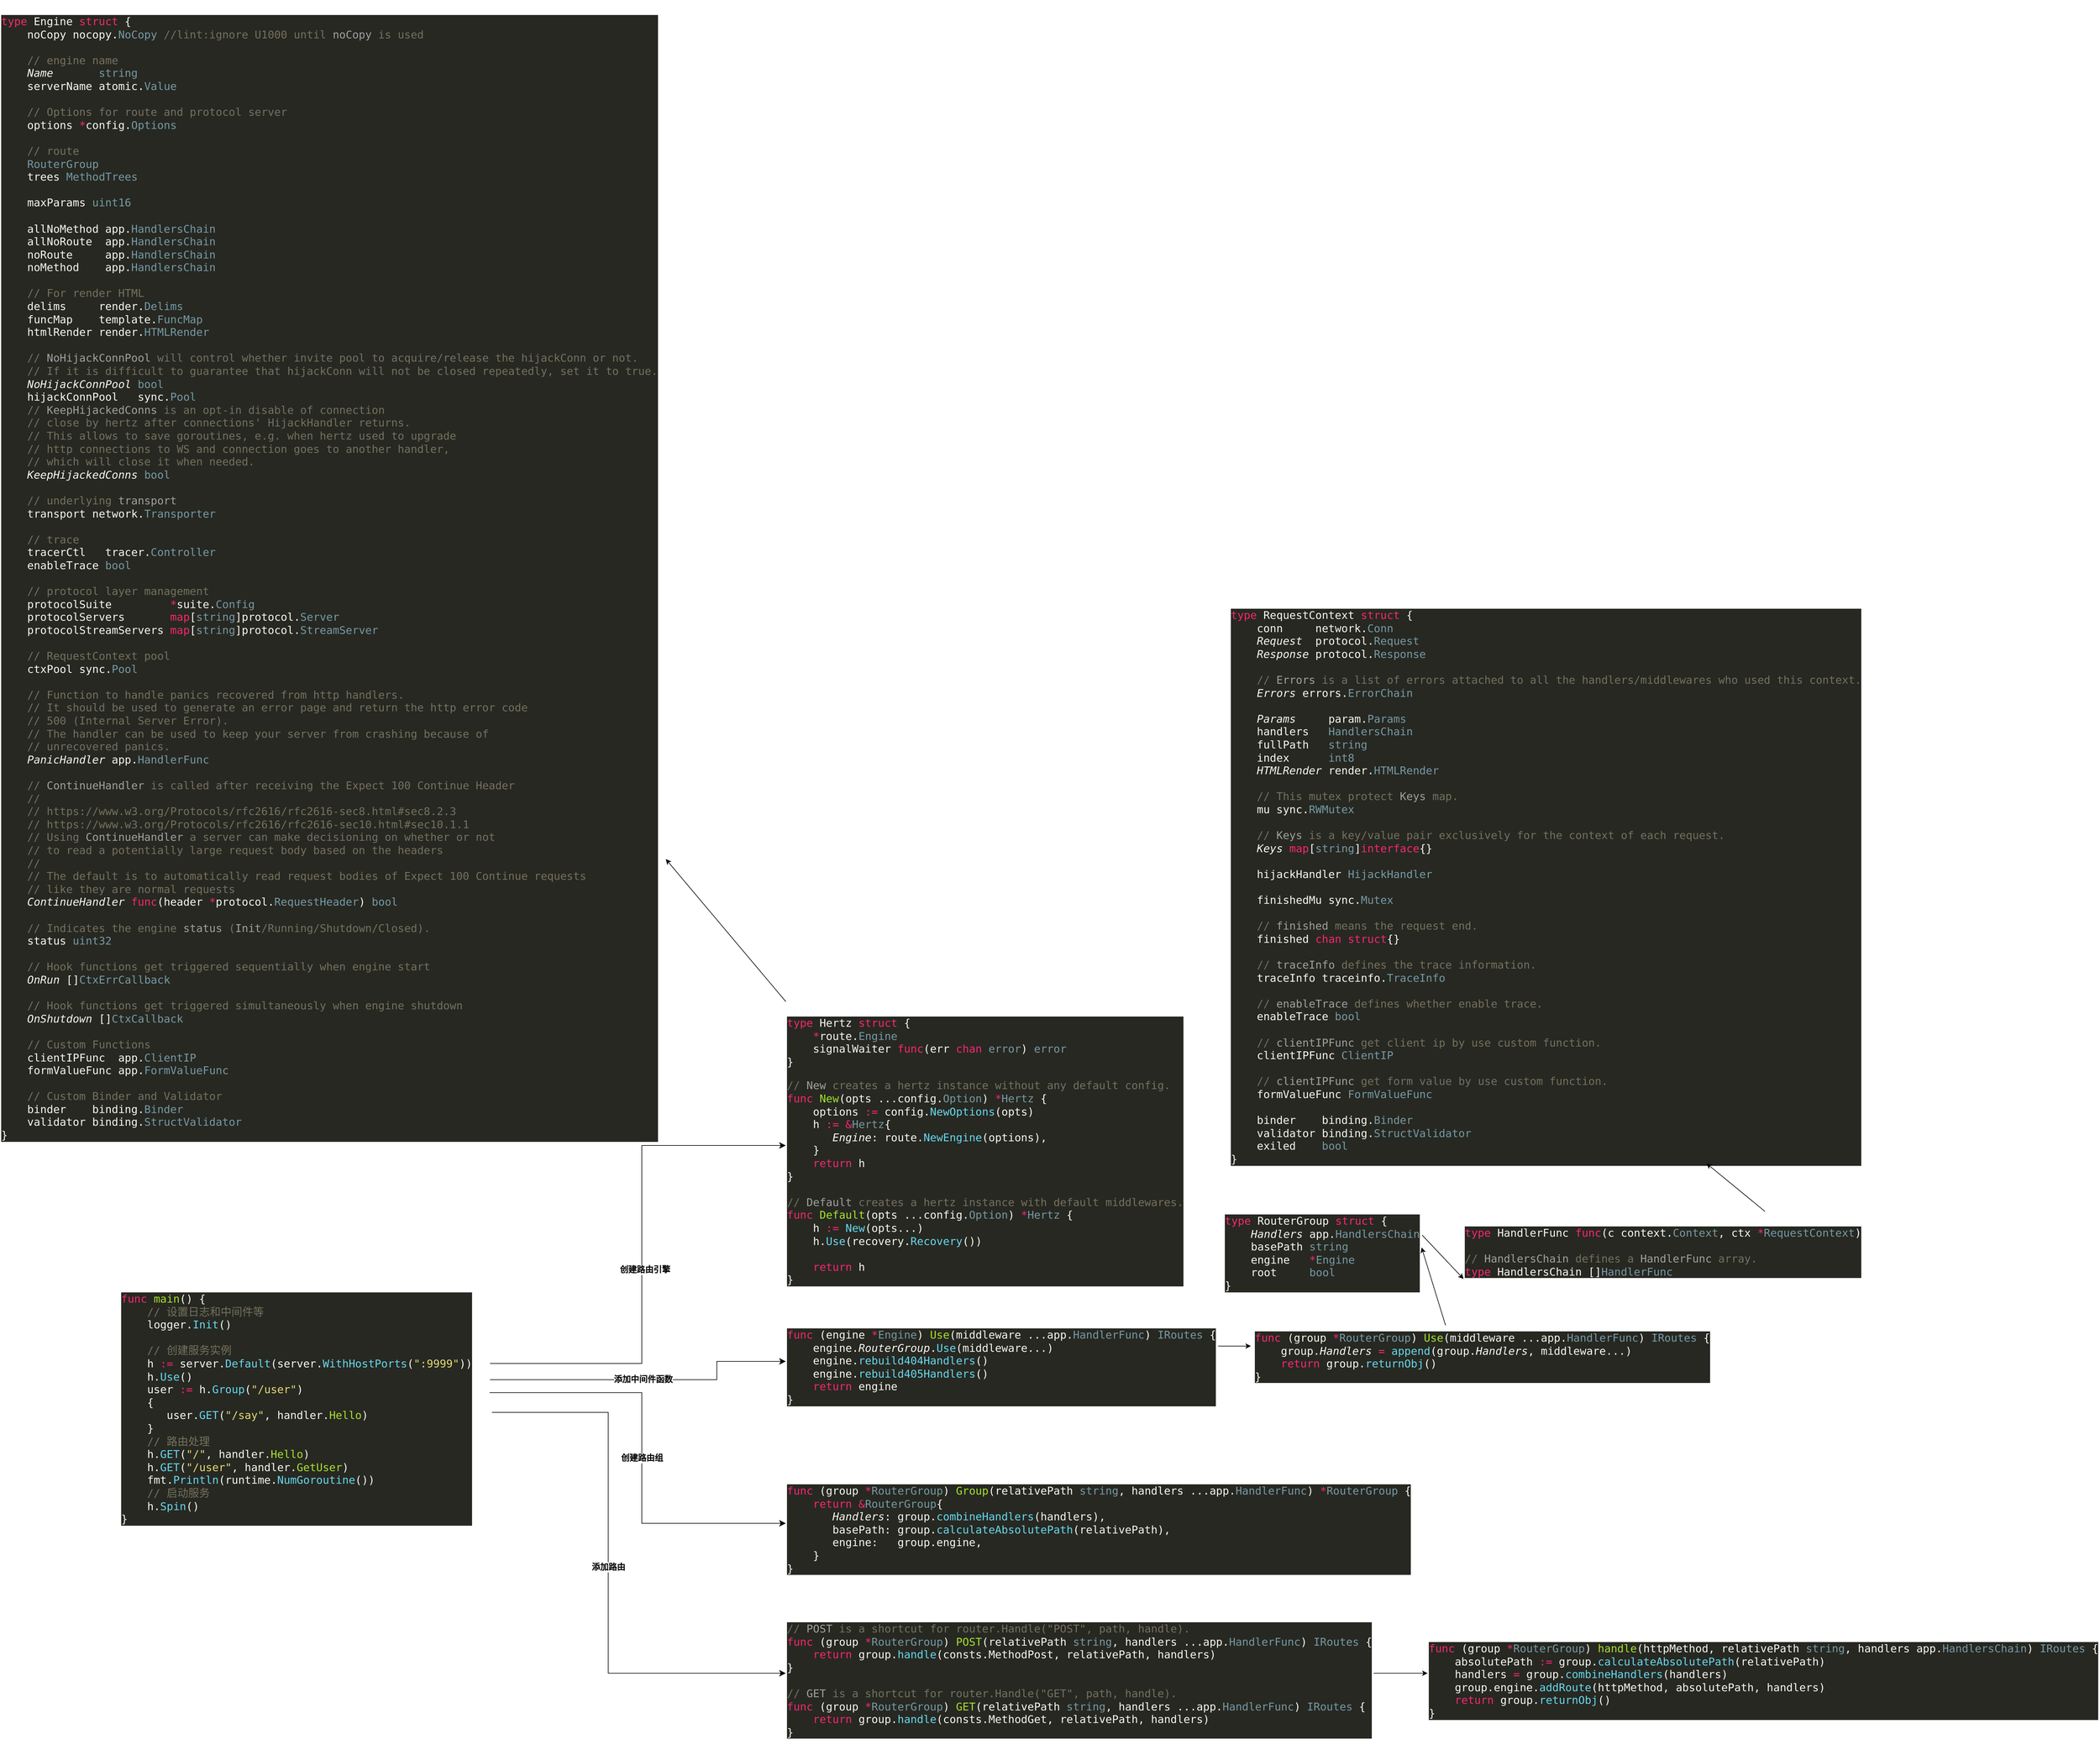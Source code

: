 <mxfile version="26.1.0">
  <diagram name="Page-1" id="f09UW0xhOilFpxU1UN8Q">
    <mxGraphModel dx="3617" dy="3646" grid="1" gridSize="10" guides="1" tooltips="1" connect="1" arrows="1" fold="1" page="1" pageScale="1" pageWidth="827" pageHeight="1169" math="0" shadow="0">
      <root>
        <mxCell id="0" />
        <mxCell id="1" parent="0" />
        <mxCell id="bZFTZhcOLTCebWkoZDsH-1" value="&lt;div style=&quot;background-color:#272822;color:#f8f8f2&quot;&gt;&lt;pre style=&quot;font-family:&#39;JetBrains Mono&#39;,monospace;font-size:13.5pt;&quot;&gt;&lt;span style=&quot;color:#f92672;&quot;&gt;func &lt;/span&gt;&lt;span style=&quot;color:#a6e22e;&quot;&gt;main&lt;/span&gt;() {&lt;br&gt;    &lt;span style=&quot;color:#75715e;&quot;&gt;// &lt;/span&gt;&lt;span style=&quot;color:#75715e;font-family:&#39;Menlo-Regular&#39;,monospace;&quot;&gt;设置日志和中间件等&lt;br&gt;&lt;/span&gt;&lt;span style=&quot;color:#75715e;font-family:&#39;Menlo-Regular&#39;,monospace;&quot;&gt;    &lt;/span&gt;logger.&lt;span style=&quot;color:#66d9ef;&quot;&gt;Init&lt;/span&gt;()&lt;br&gt;&lt;br&gt;    &lt;span style=&quot;color:#75715e;&quot;&gt;// &lt;/span&gt;&lt;span style=&quot;color:#75715e;font-family:&#39;Menlo-Regular&#39;,monospace;&quot;&gt;创建服务实例&lt;br&gt;&lt;/span&gt;&lt;span style=&quot;color:#75715e;font-family:&#39;Menlo-Regular&#39;,monospace;&quot;&gt;    &lt;/span&gt;h &lt;span style=&quot;color:#f92672;&quot;&gt;:= &lt;/span&gt;server.&lt;span style=&quot;color:#66d9ef;&quot;&gt;Default&lt;/span&gt;(server.&lt;span style=&quot;color:#66d9ef;&quot;&gt;WithHostPorts&lt;/span&gt;(&lt;span style=&quot;color:#e6db74;&quot;&gt;&quot;:9999&quot;&lt;/span&gt;))&lt;br&gt;    h.&lt;span style=&quot;color:#66d9ef;&quot;&gt;Use&lt;/span&gt;()&lt;br&gt;    user &lt;span style=&quot;color:#f92672;&quot;&gt;:= &lt;/span&gt;h.&lt;span style=&quot;color:#66d9ef;&quot;&gt;Group&lt;/span&gt;(&lt;span style=&quot;color:#e6db74;&quot;&gt;&quot;/user&quot;&lt;/span&gt;)&lt;br&gt;    {&lt;br&gt;       user.&lt;span style=&quot;color:#66d9ef;&quot;&gt;GET&lt;/span&gt;(&lt;span style=&quot;color:#e6db74;&quot;&gt;&quot;/say&quot;&lt;/span&gt;, handler.&lt;span style=&quot;color:#a6e22e;&quot;&gt;Hello&lt;/span&gt;)&lt;br&gt;    }&lt;br&gt;    &lt;span style=&quot;color:#75715e;&quot;&gt;// &lt;/span&gt;&lt;span style=&quot;color:#75715e;font-family:&#39;Menlo-Regular&#39;,monospace;&quot;&gt;路由处理&lt;br&gt;&lt;/span&gt;&lt;span style=&quot;color:#75715e;font-family:&#39;Menlo-Regular&#39;,monospace;&quot;&gt;    &lt;/span&gt;h.&lt;span style=&quot;color:#66d9ef;&quot;&gt;GET&lt;/span&gt;(&lt;span style=&quot;color:#e6db74;&quot;&gt;&quot;/&quot;&lt;/span&gt;, handler.&lt;span style=&quot;color:#a6e22e;&quot;&gt;Hello&lt;/span&gt;)&lt;br&gt;    h.&lt;span style=&quot;color:#66d9ef;&quot;&gt;GET&lt;/span&gt;(&lt;span style=&quot;color:#e6db74;&quot;&gt;&quot;/user&quot;&lt;/span&gt;, handler.&lt;span style=&quot;color:#a6e22e;&quot;&gt;GetUser&lt;/span&gt;)&lt;br&gt;    fmt.&lt;span style=&quot;color:#66d9ef;&quot;&gt;Println&lt;/span&gt;(runtime.&lt;span style=&quot;color:#66d9ef;&quot;&gt;NumGoroutine&lt;/span&gt;())&lt;br&gt;    &lt;span style=&quot;color:#75715e;&quot;&gt;// &lt;/span&gt;&lt;span style=&quot;color:#75715e;font-family:&#39;Menlo-Regular&#39;,monospace;&quot;&gt;启动服务&lt;br&gt;&lt;/span&gt;&lt;span style=&quot;color:#75715e;font-family:&#39;Menlo-Regular&#39;,monospace;&quot;&gt;    &lt;/span&gt;h.&lt;span style=&quot;color:#66d9ef;&quot;&gt;Spin&lt;/span&gt;()&lt;br&gt;}&lt;/pre&gt;&lt;/div&gt;" style="text;whiteSpace=wrap;html=1;" vertex="1" parent="1">
          <mxGeometry x="-420" y="180" width="620" height="450" as="geometry" />
        </mxCell>
        <UserObject label="&lt;div style=&quot;background-color: rgb(39, 40, 34); color: rgb(248, 248, 242);&quot;&gt;&lt;pre style=&quot;font-family:&#39;JetBrains Mono&#39;,monospace;font-size:13.5pt;&quot;&gt;&lt;span style=&quot;color: rgb(117, 113, 94);&quot;&gt;&lt;div style=&quot;color: rgb(248, 248, 242);&quot;&gt;&lt;pre style=&quot;font-family:&#39;JetBrains Mono&#39;,monospace;font-size:13.5pt;&quot;&gt;&lt;span style=&quot;color:#f92672;&quot;&gt;type &lt;/span&gt;Hertz &lt;span style=&quot;color:#f92672;&quot;&gt;struct &lt;/span&gt;{&lt;br&gt;    &lt;span style=&quot;color:#f92672;&quot;&gt;*&lt;/span&gt;route.&lt;span style=&quot;color:#769aa5;&quot;&gt;Engine&lt;br&gt;&lt;/span&gt;&lt;span style=&quot;color:#769aa5;&quot;&gt;    &lt;/span&gt;signalWaiter &lt;span style=&quot;color:#f92672;&quot;&gt;func&lt;/span&gt;(err &lt;span style=&quot;color:#f92672;&quot;&gt;chan &lt;/span&gt;&lt;span style=&quot;color:#769aa5;&quot;&gt;error&lt;/span&gt;) &lt;span style=&quot;color:#769aa5;&quot;&gt;error&lt;br&gt;&lt;/span&gt;}&lt;/pre&gt;&lt;/div&gt;&lt;/span&gt;&lt;/pre&gt;&lt;pre style=&quot;font-family:&#39;JetBrains Mono&#39;,monospace;font-size:13.5pt;&quot;&gt;&lt;span style=&quot;color: rgb(117, 113, 94);&quot;&gt;// &lt;/span&gt;&lt;span style=&quot;color: rgb(161, 161, 161);&quot;&gt;New&lt;/span&gt;&lt;span style=&quot;color: rgb(117, 113, 94);&quot;&gt; creates a hertz instance without any default config.&lt;br&gt;&lt;/span&gt;&lt;span style=&quot;color: rgb(249, 38, 114);&quot;&gt;func &lt;/span&gt;&lt;span style=&quot;color: rgb(166, 226, 46);&quot;&gt;New&lt;/span&gt;(opts ...config.&lt;span style=&quot;color: rgb(118, 154, 165);&quot;&gt;Option&lt;/span&gt;) &lt;span style=&quot;color: rgb(249, 38, 114);&quot;&gt;*&lt;/span&gt;&lt;span style=&quot;color: rgb(118, 154, 165);&quot;&gt;Hertz &lt;/span&gt;{&lt;br&gt;    options &lt;span style=&quot;color: rgb(249, 38, 114);&quot;&gt;:= &lt;/span&gt;config.&lt;span style=&quot;color: rgb(102, 217, 239);&quot;&gt;NewOptions&lt;/span&gt;(opts)&lt;br&gt;    h &lt;span style=&quot;color: rgb(249, 38, 114);&quot;&gt;:= &amp;amp;&lt;/span&gt;&lt;span style=&quot;color: rgb(118, 154, 165);&quot;&gt;Hertz&lt;/span&gt;{&lt;br&gt;       &lt;span style=&quot;font-style:italic;&quot;&gt;Engine&lt;/span&gt;: route.&lt;span style=&quot;color: rgb(102, 217, 239);&quot;&gt;NewEngine&lt;/span&gt;(options),&lt;br&gt;    }&lt;br&gt;    &lt;span style=&quot;color: rgb(249, 38, 114);&quot;&gt;return &lt;/span&gt;h&lt;br&gt;}&lt;br&gt;&lt;br&gt;&lt;span style=&quot;color: rgb(117, 113, 94);&quot;&gt;// &lt;/span&gt;&lt;span style=&quot;color: rgb(161, 161, 161);&quot;&gt;Default&lt;/span&gt;&lt;span style=&quot;color: rgb(117, 113, 94);&quot;&gt; creates a hertz instance with default middlewares.&lt;br&gt;&lt;/span&gt;&lt;span style=&quot;color: rgb(249, 38, 114);&quot;&gt;func &lt;/span&gt;&lt;span style=&quot;color: rgb(166, 226, 46);&quot;&gt;Default&lt;/span&gt;(opts ...config.&lt;span style=&quot;color: rgb(118, 154, 165);&quot;&gt;Option&lt;/span&gt;) &lt;span style=&quot;color: rgb(249, 38, 114);&quot;&gt;*&lt;/span&gt;&lt;span style=&quot;color: rgb(118, 154, 165);&quot;&gt;Hertz &lt;/span&gt;{&lt;br&gt;    h &lt;span style=&quot;color: rgb(249, 38, 114);&quot;&gt;:= &lt;/span&gt;&lt;span style=&quot;color: rgb(102, 217, 239);&quot;&gt;New&lt;/span&gt;(opts...)&lt;br&gt;    h.&lt;span style=&quot;color: rgb(102, 217, 239);&quot;&gt;Use&lt;/span&gt;(recovery.&lt;span style=&quot;color: rgb(102, 217, 239);&quot;&gt;Recovery&lt;/span&gt;())&lt;br&gt;&lt;br&gt;    &lt;span style=&quot;color: rgb(249, 38, 114);&quot;&gt;return &lt;/span&gt;h&lt;br&gt;}&lt;/pre&gt;&lt;/div&gt;" link="&lt;div style=&quot;background-color:#272822;color:#f8f8f2&quot;&gt;&lt;pre style=&quot;font-family:&#39;JetBrains Mono&#39;,monospace;font-size:13.5pt;&quot;&gt;&lt;span style=&quot;color:#75715e;&quot;&gt;// &lt;/span&gt;&lt;span style=&quot;color:#a1a1a1;&quot;&gt;New&lt;/span&gt;&lt;span style=&quot;color:#75715e;&quot;&gt; creates a hertz instance without any default config.&lt;br&gt;&lt;/span&gt;&lt;span style=&quot;color:#f92672;&quot;&gt;func &lt;/span&gt;&lt;span style=&quot;color:#a6e22e;&quot;&gt;New&lt;/span&gt;(opts ...config.&lt;span style=&quot;color:#769aa5;&quot;&gt;Option&lt;/span&gt;) &lt;span style=&quot;color:#f92672;&quot;&gt;*&lt;/span&gt;&lt;span style=&quot;color:#769aa5;&quot;&gt;Hertz &lt;/span&gt;{&lt;br&gt;    options &lt;span style=&quot;color:#f92672;&quot;&gt;:= &lt;/span&gt;config.&lt;span style=&quot;color:#66d9ef;&quot;&gt;NewOptions&lt;/span&gt;(opts)&lt;br&gt;    h &lt;span style=&quot;color:#f92672;&quot;&gt;:= &amp;amp;&lt;/span&gt;&lt;span style=&quot;color:#769aa5;&quot;&gt;Hertz&lt;/span&gt;{&lt;br&gt;       &lt;span style=&quot;font-style:italic;&quot;&gt;Engine&lt;/span&gt;: route.&lt;span style=&quot;color:#66d9ef;&quot;&gt;NewEngine&lt;/span&gt;(options),&lt;br&gt;    }&lt;br&gt;    &lt;span style=&quot;color:#f92672;&quot;&gt;return &lt;/span&gt;h&lt;br&gt;}&lt;br&gt;&lt;br&gt;&lt;span style=&quot;color:#75715e;&quot;&gt;// &lt;/span&gt;&lt;span style=&quot;color:#a1a1a1;&quot;&gt;Default&lt;/span&gt;&lt;span style=&quot;color:#75715e;&quot;&gt; creates a hertz instance with default middlewares.&lt;br&gt;&lt;/span&gt;&lt;span style=&quot;color:#f92672;&quot;&gt;func &lt;/span&gt;&lt;span style=&quot;color:#a6e22e;&quot;&gt;Default&lt;/span&gt;(opts ...config.&lt;span style=&quot;color:#769aa5;&quot;&gt;Option&lt;/span&gt;) &lt;span style=&quot;color:#f92672;&quot;&gt;*&lt;/span&gt;&lt;span style=&quot;color:#769aa5;&quot;&gt;Hertz &lt;/span&gt;{&lt;br&gt;    h &lt;span style=&quot;color:#f92672;&quot;&gt;:= &lt;/span&gt;&lt;span style=&quot;color:#66d9ef;&quot;&gt;New&lt;/span&gt;(opts...)&lt;br&gt;    h.&lt;span style=&quot;color:#66d9ef;&quot;&gt;Use&lt;/span&gt;(recovery.&lt;span style=&quot;color:#66d9ef;&quot;&gt;Recovery&lt;/span&gt;())&lt;br&gt;&lt;br&gt;    &lt;span style=&quot;color:#f92672;&quot;&gt;return &lt;/span&gt;h&lt;br&gt;}&lt;/pre&gt;&lt;/div&gt;" id="bZFTZhcOLTCebWkoZDsH-2">
          <mxCell style="text;whiteSpace=wrap;html=1;" vertex="1" parent="1">
            <mxGeometry x="690" y="-280" width="670" height="480" as="geometry" />
          </mxCell>
        </UserObject>
        <mxCell id="bZFTZhcOLTCebWkoZDsH-6" value="" style="edgeStyle=elbowEdgeStyle;elbow=horizontal;endArrow=classic;html=1;curved=0;rounded=0;endSize=8;startSize=8;exitX=0.995;exitY=0.319;exitDx=0;exitDy=0;entryX=0;entryY=0.5;entryDx=0;entryDy=0;exitPerimeter=0;" edge="1" parent="1" source="bZFTZhcOLTCebWkoZDsH-1" target="bZFTZhcOLTCebWkoZDsH-2">
          <mxGeometry width="50" height="50" relative="1" as="geometry">
            <mxPoint x="670" y="460" as="sourcePoint" />
            <mxPoint x="720" y="410" as="targetPoint" />
            <Array as="points">
              <mxPoint x="450" y="150" />
            </Array>
          </mxGeometry>
        </mxCell>
        <mxCell id="bZFTZhcOLTCebWkoZDsH-7" value="&lt;b&gt;&lt;font style=&quot;font-size: 14px;&quot;&gt;创建路由引擎&lt;/font&gt;&lt;/b&gt;" style="edgeLabel;html=1;align=center;verticalAlign=middle;resizable=0;points=[];" vertex="1" connectable="0" parent="bZFTZhcOLTCebWkoZDsH-6">
          <mxGeometry x="-0.157" y="1" relative="1" as="geometry">
            <mxPoint x="6" y="-49" as="offset" />
          </mxGeometry>
        </mxCell>
        <UserObject label="&lt;div style=&quot;background-color:#272822;color:#f8f8f2&quot;&gt;&lt;pre style=&quot;font-family:&#39;JetBrains Mono&#39;,monospace;font-size:13.5pt;&quot;&gt;&lt;span style=&quot;color:#f92672;&quot;&gt;func &lt;/span&gt;(engine &lt;span style=&quot;color:#f92672;&quot;&gt;*&lt;/span&gt;&lt;span style=&quot;color:#769aa5;&quot;&gt;Engine&lt;/span&gt;) &lt;span style=&quot;color:#a6e22e;&quot;&gt;Use&lt;/span&gt;(middleware ...app.&lt;span style=&quot;color:#769aa5;&quot;&gt;HandlerFunc&lt;/span&gt;) &lt;span style=&quot;color:#769aa5;&quot;&gt;IRoutes &lt;/span&gt;{&lt;br&gt;    engine.&lt;span style=&quot;font-style:italic;&quot;&gt;RouterGroup&lt;/span&gt;.&lt;span style=&quot;color:#66d9ef;&quot;&gt;Use&lt;/span&gt;(middleware...)&lt;br&gt;    engine.&lt;span style=&quot;color:#66d9ef;&quot;&gt;rebuild404Handlers&lt;/span&gt;()&lt;br&gt;    engine.&lt;span style=&quot;color:#66d9ef;&quot;&gt;rebuild405Handlers&lt;/span&gt;()&lt;br&gt;    &lt;span style=&quot;color:#f92672;&quot;&gt;return &lt;/span&gt;engine&lt;br&gt;}&lt;/pre&gt;&lt;/div&gt;" link="&lt;div style=&quot;background-color:#272822;color:#f8f8f2&quot;&gt;&lt;pre style=&quot;font-family:&#39;JetBrains Mono&#39;,monospace;font-size:13.5pt;&quot;&gt;&lt;span style=&quot;color:#f92672;&quot;&gt;func &lt;/span&gt;(engine &lt;span style=&quot;color:#f92672;&quot;&gt;*&lt;/span&gt;&lt;span style=&quot;color:#769aa5;&quot;&gt;Engine&lt;/span&gt;) &lt;span style=&quot;color:#a6e22e;&quot;&gt;Use&lt;/span&gt;(middleware ...app.&lt;span style=&quot;color:#769aa5;&quot;&gt;HandlerFunc&lt;/span&gt;) &lt;span style=&quot;color:#769aa5;&quot;&gt;IRoutes &lt;/span&gt;{&lt;br&gt;    engine.&lt;span style=&quot;font-style:italic;&quot;&gt;RouterGroup&lt;/span&gt;.&lt;span style=&quot;color:#66d9ef;&quot;&gt;Use&lt;/span&gt;(middleware...)&lt;br&gt;    engine.&lt;span style=&quot;color:#66d9ef;&quot;&gt;rebuild404Handlers&lt;/span&gt;()&lt;br&gt;    engine.&lt;span style=&quot;color:#66d9ef;&quot;&gt;rebuild405Handlers&lt;/span&gt;()&lt;br&gt;    &lt;span style=&quot;color:#f92672;&quot;&gt;return &lt;/span&gt;engine&lt;br&gt;}&lt;/pre&gt;&lt;/div&gt;" id="bZFTZhcOLTCebWkoZDsH-8">
          <mxCell style="text;whiteSpace=wrap;html=1;" vertex="1" parent="1">
            <mxGeometry x="690" y="240" width="720" height="160" as="geometry" />
          </mxCell>
        </UserObject>
        <mxCell id="bZFTZhcOLTCebWkoZDsH-9" value="" style="edgeStyle=elbowEdgeStyle;elbow=horizontal;endArrow=classic;html=1;curved=0;rounded=0;endSize=8;startSize=8;exitX=0.995;exitY=0.379;exitDx=0;exitDy=0;entryX=0;entryY=0.5;entryDx=0;entryDy=0;exitPerimeter=0;" edge="1" parent="1" source="bZFTZhcOLTCebWkoZDsH-1" target="bZFTZhcOLTCebWkoZDsH-8">
          <mxGeometry width="50" height="50" relative="1" as="geometry">
            <mxPoint x="460" y="333" as="sourcePoint" />
            <mxPoint x="700" y="-30" as="targetPoint" />
            <Array as="points">
              <mxPoint x="575" y="290" />
            </Array>
          </mxGeometry>
        </mxCell>
        <mxCell id="bZFTZhcOLTCebWkoZDsH-10" value="&lt;span style=&quot;font-size: 14px;&quot;&gt;&lt;b&gt;添加中间件函数&lt;/b&gt;&lt;/span&gt;" style="edgeLabel;html=1;align=center;verticalAlign=middle;resizable=0;points=[];" vertex="1" connectable="0" parent="bZFTZhcOLTCebWkoZDsH-9">
          <mxGeometry x="-0.157" y="1" relative="1" as="geometry">
            <mxPoint x="34" as="offset" />
          </mxGeometry>
        </mxCell>
        <UserObject label="&lt;div style=&quot;background-color:#272822;color:#f8f8f2&quot;&gt;&lt;pre style=&quot;font-family:&#39;JetBrains Mono&#39;,monospace;font-size:13.5pt;&quot;&gt;&lt;span style=&quot;color:#f92672;&quot;&gt;func &lt;/span&gt;(group &lt;span style=&quot;color:#f92672;&quot;&gt;*&lt;/span&gt;&lt;span style=&quot;color:#769aa5;&quot;&gt;RouterGroup&lt;/span&gt;) &lt;span style=&quot;color:#a6e22e;&quot;&gt;Use&lt;/span&gt;(middleware ...app.&lt;span style=&quot;color:#769aa5;&quot;&gt;HandlerFunc&lt;/span&gt;) &lt;span style=&quot;color:#769aa5;&quot;&gt;IRoutes &lt;/span&gt;{&lt;br&gt;    group.&lt;span style=&quot;font-style:italic;&quot;&gt;Handlers &lt;/span&gt;&lt;span style=&quot;color:#f92672;&quot;&gt;= &lt;/span&gt;&lt;span style=&quot;color:#66d9ef;&quot;&gt;append&lt;/span&gt;(group.&lt;span style=&quot;font-style:italic;&quot;&gt;Handlers&lt;/span&gt;, middleware...)&lt;br&gt;    &lt;span style=&quot;color:#f92672;&quot;&gt;return &lt;/span&gt;group.&lt;span style=&quot;color:#66d9ef;&quot;&gt;returnObj&lt;/span&gt;()&lt;br&gt;}&lt;/pre&gt;&lt;/div&gt;" link="&lt;div style=&quot;background-color:#272822;color:#f8f8f2&quot;&gt;&lt;pre style=&quot;font-family:&#39;JetBrains Mono&#39;,monospace;font-size:13.5pt;&quot;&gt;&lt;span style=&quot;color:#f92672;&quot;&gt;func &lt;/span&gt;(group &lt;span style=&quot;color:#f92672;&quot;&gt;*&lt;/span&gt;&lt;span style=&quot;color:#769aa5;&quot;&gt;RouterGroup&lt;/span&gt;) &lt;span style=&quot;color:#a6e22e;&quot;&gt;Use&lt;/span&gt;(middleware ...app.&lt;span style=&quot;color:#769aa5;&quot;&gt;HandlerFunc&lt;/span&gt;) &lt;span style=&quot;color:#769aa5;&quot;&gt;IRoutes &lt;/span&gt;{&lt;br&gt;    group.&lt;span style=&quot;font-style:italic;&quot;&gt;Handlers &lt;/span&gt;&lt;span style=&quot;color:#f92672;&quot;&gt;= &lt;/span&gt;&lt;span style=&quot;color:#66d9ef;&quot;&gt;append&lt;/span&gt;(group.&lt;span style=&quot;font-style:italic;&quot;&gt;Handlers&lt;/span&gt;, middleware...)&lt;br&gt;    &lt;span style=&quot;color:#f92672;&quot;&gt;return &lt;/span&gt;group.&lt;span style=&quot;color:#66d9ef;&quot;&gt;returnObj&lt;/span&gt;()&lt;br&gt;}&lt;/pre&gt;&lt;/div&gt;" id="bZFTZhcOLTCebWkoZDsH-11">
          <mxCell style="text;whiteSpace=wrap;html=1;" vertex="1" parent="1">
            <mxGeometry x="1470" y="245" width="760" height="115" as="geometry" />
          </mxCell>
        </UserObject>
        <mxCell id="bZFTZhcOLTCebWkoZDsH-12" value="" style="endArrow=classic;html=1;rounded=0;exitX=1.001;exitY=0.341;exitDx=0;exitDy=0;exitPerimeter=0;entryX=-0.006;entryY=0.43;entryDx=0;entryDy=0;entryPerimeter=0;" edge="1" parent="1" source="bZFTZhcOLTCebWkoZDsH-8" target="bZFTZhcOLTCebWkoZDsH-11">
          <mxGeometry width="50" height="50" relative="1" as="geometry">
            <mxPoint x="1450" y="270" as="sourcePoint" />
            <mxPoint x="1500" y="220" as="targetPoint" />
          </mxGeometry>
        </mxCell>
        <mxCell id="bZFTZhcOLTCebWkoZDsH-13" value="&lt;div style=&quot;background-color:#272822;color:#f8f8f2&quot;&gt;&lt;pre style=&quot;font-family:&#39;JetBrains Mono&#39;,monospace;font-size:13.5pt;&quot;&gt;&lt;span style=&quot;color:#f92672;&quot;&gt;type &lt;/span&gt;RouterGroup &lt;span style=&quot;color:#f92672;&quot;&gt;struct &lt;/span&gt;{&lt;br&gt;    &lt;span style=&quot;font-style:italic;&quot;&gt;Handlers &lt;/span&gt;app.&lt;span style=&quot;color:#769aa5;&quot;&gt;HandlersChain&lt;br&gt;&lt;/span&gt;&lt;span style=&quot;color:#769aa5;&quot;&gt;    &lt;/span&gt;basePath &lt;span style=&quot;color:#769aa5;&quot;&gt;string&lt;br&gt;&lt;/span&gt;&lt;span style=&quot;color:#769aa5;&quot;&gt;    &lt;/span&gt;engine   &lt;span style=&quot;color:#f92672;&quot;&gt;*&lt;/span&gt;&lt;span style=&quot;color:#769aa5;&quot;&gt;Engine&lt;br&gt;&lt;/span&gt;&lt;span style=&quot;color:#769aa5;&quot;&gt;    &lt;/span&gt;root     &lt;span style=&quot;color:#769aa5;&quot;&gt;bool&lt;br&gt;&lt;/span&gt;}&lt;/pre&gt;&lt;/div&gt;" style="text;whiteSpace=wrap;html=1;" vertex="1" parent="1">
          <mxGeometry x="1420" y="50" width="330" height="160" as="geometry" />
        </mxCell>
        <mxCell id="bZFTZhcOLTCebWkoZDsH-14" value="&lt;div style=&quot;background-color:#272822;color:#f8f8f2&quot;&gt;&lt;pre style=&quot;font-family:&#39;JetBrains Mono&#39;,monospace;font-size:13.5pt;&quot;&gt;&lt;span style=&quot;color:#f92672;&quot;&gt;type &lt;/span&gt;HandlerFunc &lt;span style=&quot;color:#f92672;&quot;&gt;func&lt;/span&gt;(c context.&lt;span style=&quot;color:#769aa5;&quot;&gt;Context&lt;/span&gt;, ctx &lt;span style=&quot;color:#f92672;&quot;&gt;*&lt;/span&gt;&lt;span style=&quot;color:#769aa5;&quot;&gt;RequestContext&lt;/span&gt;)&lt;br&gt;&lt;br&gt;&lt;span style=&quot;color:#75715e;&quot;&gt;// &lt;/span&gt;&lt;span style=&quot;color:#a1a1a1;&quot;&gt;HandlersChain&lt;/span&gt;&lt;span style=&quot;color:#75715e;&quot;&gt; defines a &lt;/span&gt;&lt;span style=&quot;color:#a1a1a1;&quot;&gt;HandlerFunc&lt;/span&gt;&lt;span style=&quot;color:#75715e;&quot;&gt; array.&lt;br&gt;&lt;/span&gt;&lt;span style=&quot;color:#f92672;&quot;&gt;type &lt;/span&gt;HandlersChain []&lt;span style=&quot;color:#769aa5;&quot;&gt;HandlerFunc&lt;/span&gt;&lt;/pre&gt;&lt;/div&gt;" style="text;whiteSpace=wrap;html=1;" vertex="1" parent="1">
          <mxGeometry x="1820" y="70" width="670" height="150" as="geometry" />
        </mxCell>
        <mxCell id="bZFTZhcOLTCebWkoZDsH-15" value="" style="endArrow=classic;html=1;rounded=0;entryX=0;entryY=0.75;entryDx=0;entryDy=0;exitX=1.003;exitY=0.372;exitDx=0;exitDy=0;exitPerimeter=0;" edge="1" parent="1" source="bZFTZhcOLTCebWkoZDsH-13" target="bZFTZhcOLTCebWkoZDsH-14">
          <mxGeometry width="50" height="50" relative="1" as="geometry">
            <mxPoint x="1760" y="110" as="sourcePoint" />
            <mxPoint x="1770" y="220" as="targetPoint" />
          </mxGeometry>
        </mxCell>
        <mxCell id="bZFTZhcOLTCebWkoZDsH-16" value="" style="endArrow=classic;html=1;rounded=0;entryX=1;entryY=0.5;entryDx=0;entryDy=0;exitX=0.421;exitY=0.13;exitDx=0;exitDy=0;exitPerimeter=0;" edge="1" parent="1" source="bZFTZhcOLTCebWkoZDsH-11" target="bZFTZhcOLTCebWkoZDsH-13">
          <mxGeometry width="50" height="50" relative="1" as="geometry">
            <mxPoint x="1930" y="-70" as="sourcePoint" />
            <mxPoint x="1999" y="3" as="targetPoint" />
          </mxGeometry>
        </mxCell>
        <UserObject label="&lt;div style=&quot;background-color:#272822;color:#f8f8f2&quot;&gt;&lt;pre style=&quot;font-family:&#39;JetBrains Mono&#39;,monospace;font-size:13.5pt;&quot;&gt;&lt;span style=&quot;color:#f92672;&quot;&gt;type &lt;/span&gt;Engine &lt;span style=&quot;color:#f92672;&quot;&gt;struct &lt;/span&gt;{&lt;br&gt;    noCopy nocopy.&lt;span style=&quot;color:#769aa5;&quot;&gt;NoCopy &lt;/span&gt;&lt;span style=&quot;color:#75715e;&quot;&gt;//lint:ignore U1000 until &lt;/span&gt;&lt;span style=&quot;color:#a1a1a1;&quot;&gt;noCopy&lt;/span&gt;&lt;span style=&quot;color:#75715e;&quot;&gt; is used&lt;br&gt;&lt;/span&gt;&lt;span style=&quot;color:#75715e;&quot;&gt;&lt;br&gt;&lt;/span&gt;&lt;span style=&quot;color:#75715e;&quot;&gt;    // engine name&lt;br&gt;&lt;/span&gt;&lt;span style=&quot;color:#75715e;&quot;&gt;    &lt;/span&gt;&lt;span style=&quot;font-style:italic;&quot;&gt;Name       &lt;/span&gt;&lt;span style=&quot;color:#769aa5;&quot;&gt;string&lt;br&gt;&lt;/span&gt;&lt;span style=&quot;color:#769aa5;&quot;&gt;    &lt;/span&gt;serverName atomic.&lt;span style=&quot;color:#769aa5;&quot;&gt;Value&lt;br&gt;&lt;/span&gt;&lt;span style=&quot;color:#769aa5;&quot;&gt;&lt;br&gt;&lt;/span&gt;&lt;span style=&quot;color:#769aa5;&quot;&gt;    &lt;/span&gt;&lt;span style=&quot;color:#75715e;&quot;&gt;// Options for route and protocol server&lt;br&gt;&lt;/span&gt;&lt;span style=&quot;color:#75715e;&quot;&gt;    &lt;/span&gt;options &lt;span style=&quot;color:#f92672;&quot;&gt;*&lt;/span&gt;config.&lt;span style=&quot;color:#769aa5;&quot;&gt;Options&lt;br&gt;&lt;/span&gt;&lt;span style=&quot;color:#769aa5;&quot;&gt;&lt;br&gt;&lt;/span&gt;&lt;span style=&quot;color:#769aa5;&quot;&gt;    &lt;/span&gt;&lt;span style=&quot;color:#75715e;&quot;&gt;// route&lt;br&gt;&lt;/span&gt;&lt;span style=&quot;color:#75715e;&quot;&gt;    &lt;/span&gt;&lt;span style=&quot;color:#769aa5;&quot;&gt;RouterGroup&lt;br&gt;&lt;/span&gt;&lt;span style=&quot;color:#769aa5;&quot;&gt;    &lt;/span&gt;trees &lt;span style=&quot;color:#769aa5;&quot;&gt;MethodTrees&lt;br&gt;&lt;/span&gt;&lt;span style=&quot;color:#769aa5;&quot;&gt;&lt;br&gt;&lt;/span&gt;&lt;span style=&quot;color:#769aa5;&quot;&gt;    &lt;/span&gt;maxParams &lt;span style=&quot;color:#769aa5;&quot;&gt;uint16&lt;br&gt;&lt;/span&gt;&lt;span style=&quot;color:#769aa5;&quot;&gt;&lt;br&gt;&lt;/span&gt;&lt;span style=&quot;color:#769aa5;&quot;&gt;    &lt;/span&gt;allNoMethod app.&lt;span style=&quot;color:#769aa5;&quot;&gt;HandlersChain&lt;br&gt;&lt;/span&gt;&lt;span style=&quot;color:#769aa5;&quot;&gt;    &lt;/span&gt;allNoRoute  app.&lt;span style=&quot;color:#769aa5;&quot;&gt;HandlersChain&lt;br&gt;&lt;/span&gt;&lt;span style=&quot;color:#769aa5;&quot;&gt;    &lt;/span&gt;noRoute     app.&lt;span style=&quot;color:#769aa5;&quot;&gt;HandlersChain&lt;br&gt;&lt;/span&gt;&lt;span style=&quot;color:#769aa5;&quot;&gt;    &lt;/span&gt;noMethod    app.&lt;span style=&quot;color:#769aa5;&quot;&gt;HandlersChain&lt;br&gt;&lt;/span&gt;&lt;span style=&quot;color:#769aa5;&quot;&gt;&lt;br&gt;&lt;/span&gt;&lt;span style=&quot;color:#769aa5;&quot;&gt;    &lt;/span&gt;&lt;span style=&quot;color:#75715e;&quot;&gt;// For render HTML&lt;br&gt;&lt;/span&gt;&lt;span style=&quot;color:#75715e;&quot;&gt;    &lt;/span&gt;delims     render.&lt;span style=&quot;color:#769aa5;&quot;&gt;Delims&lt;br&gt;&lt;/span&gt;&lt;span style=&quot;color:#769aa5;&quot;&gt;    &lt;/span&gt;funcMap    template.&lt;span style=&quot;color:#769aa5;&quot;&gt;FuncMap&lt;br&gt;&lt;/span&gt;&lt;span style=&quot;color:#769aa5;&quot;&gt;    &lt;/span&gt;htmlRender render.&lt;span style=&quot;color:#769aa5;&quot;&gt;HTMLRender&lt;br&gt;&lt;/span&gt;&lt;span style=&quot;color:#769aa5;&quot;&gt;&lt;br&gt;&lt;/span&gt;&lt;span style=&quot;color:#769aa5;&quot;&gt;    &lt;/span&gt;&lt;span style=&quot;color:#75715e;&quot;&gt;// &lt;/span&gt;&lt;span style=&quot;color:#a1a1a1;&quot;&gt;NoHijackConnPool&lt;/span&gt;&lt;span style=&quot;color:#75715e;&quot;&gt; will control whether invite pool to acquire/release the hijackConn or not.&lt;br&gt;&lt;/span&gt;&lt;span style=&quot;color:#75715e;&quot;&gt;    // If it is difficult to guarantee that hijackConn will not be closed repeatedly, set it to true.&lt;br&gt;&lt;/span&gt;&lt;span style=&quot;color:#75715e;&quot;&gt;    &lt;/span&gt;&lt;span style=&quot;font-style:italic;&quot;&gt;NoHijackConnPool &lt;/span&gt;&lt;span style=&quot;color:#769aa5;&quot;&gt;bool&lt;br&gt;&lt;/span&gt;&lt;span style=&quot;color:#769aa5;&quot;&gt;    &lt;/span&gt;hijackConnPool   sync.&lt;span style=&quot;color:#769aa5;&quot;&gt;Pool&lt;br&gt;&lt;/span&gt;&lt;span style=&quot;color:#769aa5;&quot;&gt;    &lt;/span&gt;&lt;span style=&quot;color:#75715e;&quot;&gt;// &lt;/span&gt;&lt;span style=&quot;color:#a1a1a1;&quot;&gt;KeepHijackedConns&lt;/span&gt;&lt;span style=&quot;color:#75715e;&quot;&gt; is an opt-in disable of connection&lt;br&gt;&lt;/span&gt;&lt;span style=&quot;color:#75715e;&quot;&gt;    // close by hertz after connections&#39; HijackHandler returns.&lt;br&gt;&lt;/span&gt;&lt;span style=&quot;color:#75715e;&quot;&gt;    // This allows to save goroutines, e.g. when hertz used to upgrade&lt;br&gt;&lt;/span&gt;&lt;span style=&quot;color:#75715e;&quot;&gt;    // http connections to WS and connection goes to another handler,&lt;br&gt;&lt;/span&gt;&lt;span style=&quot;color:#75715e;&quot;&gt;    // which will close it when needed.&lt;br&gt;&lt;/span&gt;&lt;span style=&quot;color:#75715e;&quot;&gt;    &lt;/span&gt;&lt;span style=&quot;font-style:italic;&quot;&gt;KeepHijackedConns &lt;/span&gt;&lt;span style=&quot;color:#769aa5;&quot;&gt;bool&lt;br&gt;&lt;/span&gt;&lt;span style=&quot;color:#769aa5;&quot;&gt;&lt;br&gt;&lt;/span&gt;&lt;span style=&quot;color:#769aa5;&quot;&gt;    &lt;/span&gt;&lt;span style=&quot;color:#75715e;&quot;&gt;// underlying &lt;/span&gt;&lt;span style=&quot;color:#a1a1a1;&quot;&gt;transport&lt;br&gt;&lt;/span&gt;&lt;span style=&quot;color:#a1a1a1;&quot;&gt;    &lt;/span&gt;transport network.&lt;span style=&quot;color:#769aa5;&quot;&gt;Transporter&lt;br&gt;&lt;/span&gt;&lt;span style=&quot;color:#769aa5;&quot;&gt;&lt;br&gt;&lt;/span&gt;&lt;span style=&quot;color:#769aa5;&quot;&gt;    &lt;/span&gt;&lt;span style=&quot;color:#75715e;&quot;&gt;// trace&lt;br&gt;&lt;/span&gt;&lt;span style=&quot;color:#75715e;&quot;&gt;    &lt;/span&gt;tracerCtl   tracer.&lt;span style=&quot;color:#769aa5;&quot;&gt;Controller&lt;br&gt;&lt;/span&gt;&lt;span style=&quot;color:#769aa5;&quot;&gt;    &lt;/span&gt;enableTrace &lt;span style=&quot;color:#769aa5;&quot;&gt;bool&lt;br&gt;&lt;/span&gt;&lt;span style=&quot;color:#769aa5;&quot;&gt;&lt;br&gt;&lt;/span&gt;&lt;span style=&quot;color:#769aa5;&quot;&gt;    &lt;/span&gt;&lt;span style=&quot;color:#75715e;&quot;&gt;// protocol layer management&lt;br&gt;&lt;/span&gt;&lt;span style=&quot;color:#75715e;&quot;&gt;    &lt;/span&gt;protocolSuite         &lt;span style=&quot;color:#f92672;&quot;&gt;*&lt;/span&gt;suite.&lt;span style=&quot;color:#769aa5;&quot;&gt;Config&lt;br&gt;&lt;/span&gt;&lt;span style=&quot;color:#769aa5;&quot;&gt;    &lt;/span&gt;protocolServers       &lt;span style=&quot;color:#f92672;&quot;&gt;map&lt;/span&gt;[&lt;span style=&quot;color:#769aa5;&quot;&gt;string&lt;/span&gt;]protocol.&lt;span style=&quot;color:#769aa5;&quot;&gt;Server&lt;br&gt;&lt;/span&gt;&lt;span style=&quot;color:#769aa5;&quot;&gt;    &lt;/span&gt;protocolStreamServers &lt;span style=&quot;color:#f92672;&quot;&gt;map&lt;/span&gt;[&lt;span style=&quot;color:#769aa5;&quot;&gt;string&lt;/span&gt;]protocol.&lt;span style=&quot;color:#769aa5;&quot;&gt;StreamServer&lt;br&gt;&lt;/span&gt;&lt;span style=&quot;color:#769aa5;&quot;&gt;&lt;br&gt;&lt;/span&gt;&lt;span style=&quot;color:#769aa5;&quot;&gt;    &lt;/span&gt;&lt;span style=&quot;color:#75715e;&quot;&gt;// RequestContext pool&lt;br&gt;&lt;/span&gt;&lt;span style=&quot;color:#75715e;&quot;&gt;    &lt;/span&gt;ctxPool sync.&lt;span style=&quot;color:#769aa5;&quot;&gt;Pool&lt;br&gt;&lt;/span&gt;&lt;span style=&quot;color:#769aa5;&quot;&gt;&lt;br&gt;&lt;/span&gt;&lt;span style=&quot;color:#769aa5;&quot;&gt;    &lt;/span&gt;&lt;span style=&quot;color:#75715e;&quot;&gt;// Function to handle panics recovered from http handlers.&lt;br&gt;&lt;/span&gt;&lt;span style=&quot;color:#75715e;&quot;&gt;    // It should be used to generate an error page and return the http error code&lt;br&gt;&lt;/span&gt;&lt;span style=&quot;color:#75715e;&quot;&gt;    // 500 (Internal Server Error).&lt;br&gt;&lt;/span&gt;&lt;span style=&quot;color:#75715e;&quot;&gt;    // The handler can be used to keep your server from crashing because of&lt;br&gt;&lt;/span&gt;&lt;span style=&quot;color:#75715e;&quot;&gt;    // unrecovered panics.&lt;br&gt;&lt;/span&gt;&lt;span style=&quot;color:#75715e;&quot;&gt;    &lt;/span&gt;&lt;span style=&quot;font-style:italic;&quot;&gt;PanicHandler &lt;/span&gt;app.&lt;span style=&quot;color:#769aa5;&quot;&gt;HandlerFunc&lt;br&gt;&lt;/span&gt;&lt;span style=&quot;color:#769aa5;&quot;&gt;&lt;br&gt;&lt;/span&gt;&lt;span style=&quot;color:#769aa5;&quot;&gt;    &lt;/span&gt;&lt;span style=&quot;color:#75715e;&quot;&gt;// &lt;/span&gt;&lt;span style=&quot;color:#a1a1a1;&quot;&gt;ContinueHandler&lt;/span&gt;&lt;span style=&quot;color:#75715e;&quot;&gt; is called after receiving the Expect 100 Continue Header&lt;br&gt;&lt;/span&gt;&lt;span style=&quot;color:#75715e;&quot;&gt;    //&lt;br&gt;&lt;/span&gt;&lt;span style=&quot;color:#75715e;&quot;&gt;    // https://www.w3.org/Protocols/rfc2616/rfc2616-sec8.html#sec8.2.3&lt;br&gt;&lt;/span&gt;&lt;span style=&quot;color:#75715e;&quot;&gt;    // https://www.w3.org/Protocols/rfc2616/rfc2616-sec10.html#sec10.1.1&lt;br&gt;&lt;/span&gt;&lt;span style=&quot;color:#75715e;&quot;&gt;    // Using &lt;/span&gt;&lt;span style=&quot;color:#a1a1a1;&quot;&gt;ContinueHandler&lt;/span&gt;&lt;span style=&quot;color:#75715e;&quot;&gt; a server can make decisioning on whether or not&lt;br&gt;&lt;/span&gt;&lt;span style=&quot;color:#75715e;&quot;&gt;    // to read a potentially large request body based on the headers&lt;br&gt;&lt;/span&gt;&lt;span style=&quot;color:#75715e;&quot;&gt;    //&lt;br&gt;&lt;/span&gt;&lt;span style=&quot;color:#75715e;&quot;&gt;    // The default is to automatically read request bodies of Expect 100 Continue requests&lt;br&gt;&lt;/span&gt;&lt;span style=&quot;color:#75715e;&quot;&gt;    // like they are normal requests&lt;br&gt;&lt;/span&gt;&lt;span style=&quot;color:#75715e;&quot;&gt;    &lt;/span&gt;&lt;span style=&quot;font-style:italic;&quot;&gt;ContinueHandler &lt;/span&gt;&lt;span style=&quot;color:#f92672;&quot;&gt;func&lt;/span&gt;(header &lt;span style=&quot;color:#f92672;&quot;&gt;*&lt;/span&gt;protocol.&lt;span style=&quot;color:#769aa5;&quot;&gt;RequestHeader&lt;/span&gt;) &lt;span style=&quot;color:#769aa5;&quot;&gt;bool&lt;br&gt;&lt;/span&gt;&lt;span style=&quot;color:#769aa5;&quot;&gt;&lt;br&gt;&lt;/span&gt;&lt;span style=&quot;color:#769aa5;&quot;&gt;    &lt;/span&gt;&lt;span style=&quot;color:#75715e;&quot;&gt;// Indicates the engine &lt;/span&gt;&lt;span style=&quot;color:#a1a1a1;&quot;&gt;status&lt;/span&gt;&lt;span style=&quot;color:#75715e;&quot;&gt; (&lt;/span&gt;&lt;span style=&quot;color:#a1a1a1;&quot;&gt;Init&lt;/span&gt;&lt;span style=&quot;color:#75715e;&quot;&gt;/Running/Shutdown/Closed).&lt;br&gt;&lt;/span&gt;&lt;span style=&quot;color:#75715e;&quot;&gt;    &lt;/span&gt;status &lt;span style=&quot;color:#769aa5;&quot;&gt;uint32&lt;br&gt;&lt;/span&gt;&lt;span style=&quot;color:#769aa5;&quot;&gt;&lt;br&gt;&lt;/span&gt;&lt;span style=&quot;color:#769aa5;&quot;&gt;    &lt;/span&gt;&lt;span style=&quot;color:#75715e;&quot;&gt;// Hook functions get triggered sequentially when engine start&lt;br&gt;&lt;/span&gt;&lt;span style=&quot;color:#75715e;&quot;&gt;    &lt;/span&gt;&lt;span style=&quot;font-style:italic;&quot;&gt;OnRun &lt;/span&gt;[]&lt;span style=&quot;color:#769aa5;&quot;&gt;CtxErrCallback&lt;br&gt;&lt;/span&gt;&lt;span style=&quot;color:#769aa5;&quot;&gt;&lt;br&gt;&lt;/span&gt;&lt;span style=&quot;color:#769aa5;&quot;&gt;    &lt;/span&gt;&lt;span style=&quot;color:#75715e;&quot;&gt;// Hook functions get triggered simultaneously when engine shutdown&lt;br&gt;&lt;/span&gt;&lt;span style=&quot;color:#75715e;&quot;&gt;    &lt;/span&gt;&lt;span style=&quot;font-style:italic;&quot;&gt;OnShutdown &lt;/span&gt;[]&lt;span style=&quot;color:#769aa5;&quot;&gt;CtxCallback&lt;br&gt;&lt;/span&gt;&lt;span style=&quot;color:#769aa5;&quot;&gt;&lt;br&gt;&lt;/span&gt;&lt;span style=&quot;color:#769aa5;&quot;&gt;    &lt;/span&gt;&lt;span style=&quot;color:#75715e;&quot;&gt;// Custom Functions&lt;br&gt;&lt;/span&gt;&lt;span style=&quot;color:#75715e;&quot;&gt;    &lt;/span&gt;clientIPFunc  app.&lt;span style=&quot;color:#769aa5;&quot;&gt;ClientIP&lt;br&gt;&lt;/span&gt;&lt;span style=&quot;color:#769aa5;&quot;&gt;    &lt;/span&gt;formValueFunc app.&lt;span style=&quot;color:#769aa5;&quot;&gt;FormValueFunc&lt;br&gt;&lt;/span&gt;&lt;span style=&quot;color:#769aa5;&quot;&gt;&lt;br&gt;&lt;/span&gt;&lt;span style=&quot;color:#769aa5;&quot;&gt;    &lt;/span&gt;&lt;span style=&quot;color:#75715e;&quot;&gt;// Custom Binder and Validator&lt;br&gt;&lt;/span&gt;&lt;span style=&quot;color:#75715e;&quot;&gt;    &lt;/span&gt;binder    binding.&lt;span style=&quot;color:#769aa5;&quot;&gt;Binder&lt;br&gt;&lt;/span&gt;&lt;span style=&quot;color:#769aa5;&quot;&gt;    &lt;/span&gt;validator binding.&lt;span style=&quot;color:#769aa5;&quot;&gt;StructValidator&lt;br&gt;&lt;/span&gt;}&lt;/pre&gt;&lt;/div&gt;" link="&lt;div style=&quot;background-color:#272822;color:#f8f8f2&quot;&gt;&lt;pre style=&quot;font-family:&#39;JetBrains Mono&#39;,monospace;font-size:13.5pt;&quot;&gt;&lt;span style=&quot;color:#f92672;&quot;&gt;type &lt;/span&gt;Engine &lt;span style=&quot;color:#f92672;&quot;&gt;struct &lt;/span&gt;{&lt;br&gt;    noCopy nocopy.&lt;span style=&quot;color:#769aa5;&quot;&gt;NoCopy &lt;/span&gt;&lt;span style=&quot;color:#75715e;&quot;&gt;//lint:ignore U1000 until &lt;/span&gt;&lt;span style=&quot;color:#a1a1a1;&quot;&gt;noCopy&lt;/span&gt;&lt;span style=&quot;color:#75715e;&quot;&gt; is used&lt;br&gt;&lt;/span&gt;&lt;span style=&quot;color:#75715e;&quot;&gt;&lt;br&gt;&lt;/span&gt;&lt;span style=&quot;color:#75715e;&quot;&gt;    // engine name&lt;br&gt;&lt;/span&gt;&lt;span style=&quot;color:#75715e;&quot;&gt;    &lt;/span&gt;&lt;span style=&quot;font-style:italic;&quot;&gt;Name       &lt;/span&gt;&lt;span style=&quot;color:#769aa5;&quot;&gt;string&lt;br&gt;&lt;/span&gt;&lt;span style=&quot;color:#769aa5;&quot;&gt;    &lt;/span&gt;serverName atomic.&lt;span style=&quot;color:#769aa5;&quot;&gt;Value&lt;br&gt;&lt;/span&gt;&lt;span style=&quot;color:#769aa5;&quot;&gt;&lt;br&gt;&lt;/span&gt;&lt;span style=&quot;color:#769aa5;&quot;&gt;    &lt;/span&gt;&lt;span style=&quot;color:#75715e;&quot;&gt;// Options for route and protocol server&lt;br&gt;&lt;/span&gt;&lt;span style=&quot;color:#75715e;&quot;&gt;    &lt;/span&gt;options &lt;span style=&quot;color:#f92672;&quot;&gt;*&lt;/span&gt;config.&lt;span style=&quot;color:#769aa5;&quot;&gt;Options&lt;br&gt;&lt;/span&gt;&lt;span style=&quot;color:#769aa5;&quot;&gt;&lt;br&gt;&lt;/span&gt;&lt;span style=&quot;color:#769aa5;&quot;&gt;    &lt;/span&gt;&lt;span style=&quot;color:#75715e;&quot;&gt;// route&lt;br&gt;&lt;/span&gt;&lt;span style=&quot;color:#75715e;&quot;&gt;    &lt;/span&gt;&lt;span style=&quot;color:#769aa5;&quot;&gt;RouterGroup&lt;br&gt;&lt;/span&gt;&lt;span style=&quot;color:#769aa5;&quot;&gt;    &lt;/span&gt;trees &lt;span style=&quot;color:#769aa5;&quot;&gt;MethodTrees&lt;br&gt;&lt;/span&gt;&lt;span style=&quot;color:#769aa5;&quot;&gt;&lt;br&gt;&lt;/span&gt;&lt;span style=&quot;color:#769aa5;&quot;&gt;    &lt;/span&gt;maxParams &lt;span style=&quot;color:#769aa5;&quot;&gt;uint16&lt;br&gt;&lt;/span&gt;&lt;span style=&quot;color:#769aa5;&quot;&gt;&lt;br&gt;&lt;/span&gt;&lt;span style=&quot;color:#769aa5;&quot;&gt;    &lt;/span&gt;allNoMethod app.&lt;span style=&quot;color:#769aa5;&quot;&gt;HandlersChain&lt;br&gt;&lt;/span&gt;&lt;span style=&quot;color:#769aa5;&quot;&gt;    &lt;/span&gt;allNoRoute  app.&lt;span style=&quot;color:#769aa5;&quot;&gt;HandlersChain&lt;br&gt;&lt;/span&gt;&lt;span style=&quot;color:#769aa5;&quot;&gt;    &lt;/span&gt;noRoute     app.&lt;span style=&quot;color:#769aa5;&quot;&gt;HandlersChain&lt;br&gt;&lt;/span&gt;&lt;span style=&quot;color:#769aa5;&quot;&gt;    &lt;/span&gt;noMethod    app.&lt;span style=&quot;color:#769aa5;&quot;&gt;HandlersChain&lt;br&gt;&lt;/span&gt;&lt;span style=&quot;color:#769aa5;&quot;&gt;&lt;br&gt;&lt;/span&gt;&lt;span style=&quot;color:#769aa5;&quot;&gt;    &lt;/span&gt;&lt;span style=&quot;color:#75715e;&quot;&gt;// For render HTML&lt;br&gt;&lt;/span&gt;&lt;span style=&quot;color:#75715e;&quot;&gt;    &lt;/span&gt;delims     render.&lt;span style=&quot;color:#769aa5;&quot;&gt;Delims&lt;br&gt;&lt;/span&gt;&lt;span style=&quot;color:#769aa5;&quot;&gt;    &lt;/span&gt;funcMap    template.&lt;span style=&quot;color:#769aa5;&quot;&gt;FuncMap&lt;br&gt;&lt;/span&gt;&lt;span style=&quot;color:#769aa5;&quot;&gt;    &lt;/span&gt;htmlRender render.&lt;span style=&quot;color:#769aa5;&quot;&gt;HTMLRender&lt;br&gt;&lt;/span&gt;&lt;span style=&quot;color:#769aa5;&quot;&gt;&lt;br&gt;&lt;/span&gt;&lt;span style=&quot;color:#769aa5;&quot;&gt;    &lt;/span&gt;&lt;span style=&quot;color:#75715e;&quot;&gt;// &lt;/span&gt;&lt;span style=&quot;color:#a1a1a1;&quot;&gt;NoHijackConnPool&lt;/span&gt;&lt;span style=&quot;color:#75715e;&quot;&gt; will control whether invite pool to acquire/release the hijackConn or not.&lt;br&gt;&lt;/span&gt;&lt;span style=&quot;color:#75715e;&quot;&gt;    // If it is difficult to guarantee that hijackConn will not be closed repeatedly, set it to true.&lt;br&gt;&lt;/span&gt;&lt;span style=&quot;color:#75715e;&quot;&gt;    &lt;/span&gt;&lt;span style=&quot;font-style:italic;&quot;&gt;NoHijackConnPool &lt;/span&gt;&lt;span style=&quot;color:#769aa5;&quot;&gt;bool&lt;br&gt;&lt;/span&gt;&lt;span style=&quot;color:#769aa5;&quot;&gt;    &lt;/span&gt;hijackConnPool   sync.&lt;span style=&quot;color:#769aa5;&quot;&gt;Pool&lt;br&gt;&lt;/span&gt;&lt;span style=&quot;color:#769aa5;&quot;&gt;    &lt;/span&gt;&lt;span style=&quot;color:#75715e;&quot;&gt;// &lt;/span&gt;&lt;span style=&quot;color:#a1a1a1;&quot;&gt;KeepHijackedConns&lt;/span&gt;&lt;span style=&quot;color:#75715e;&quot;&gt; is an opt-in disable of connection&lt;br&gt;&lt;/span&gt;&lt;span style=&quot;color:#75715e;&quot;&gt;    // close by hertz after connections&#39; HijackHandler returns.&lt;br&gt;&lt;/span&gt;&lt;span style=&quot;color:#75715e;&quot;&gt;    // This allows to save goroutines, e.g. when hertz used to upgrade&lt;br&gt;&lt;/span&gt;&lt;span style=&quot;color:#75715e;&quot;&gt;    // http connections to WS and connection goes to another handler,&lt;br&gt;&lt;/span&gt;&lt;span style=&quot;color:#75715e;&quot;&gt;    // which will close it when needed.&lt;br&gt;&lt;/span&gt;&lt;span style=&quot;color:#75715e;&quot;&gt;    &lt;/span&gt;&lt;span style=&quot;font-style:italic;&quot;&gt;KeepHijackedConns &lt;/span&gt;&lt;span style=&quot;color:#769aa5;&quot;&gt;bool&lt;br&gt;&lt;/span&gt;&lt;span style=&quot;color:#769aa5;&quot;&gt;&lt;br&gt;&lt;/span&gt;&lt;span style=&quot;color:#769aa5;&quot;&gt;    &lt;/span&gt;&lt;span style=&quot;color:#75715e;&quot;&gt;// underlying &lt;/span&gt;&lt;span style=&quot;color:#a1a1a1;&quot;&gt;transport&lt;br&gt;&lt;/span&gt;&lt;span style=&quot;color:#a1a1a1;&quot;&gt;    &lt;/span&gt;transport network.&lt;span style=&quot;color:#769aa5;&quot;&gt;Transporter&lt;br&gt;&lt;/span&gt;&lt;span style=&quot;color:#769aa5;&quot;&gt;&lt;br&gt;&lt;/span&gt;&lt;span style=&quot;color:#769aa5;&quot;&gt;    &lt;/span&gt;&lt;span style=&quot;color:#75715e;&quot;&gt;// trace&lt;br&gt;&lt;/span&gt;&lt;span style=&quot;color:#75715e;&quot;&gt;    &lt;/span&gt;tracerCtl   tracer.&lt;span style=&quot;color:#769aa5;&quot;&gt;Controller&lt;br&gt;&lt;/span&gt;&lt;span style=&quot;color:#769aa5;&quot;&gt;    &lt;/span&gt;enableTrace &lt;span style=&quot;color:#769aa5;&quot;&gt;bool&lt;br&gt;&lt;/span&gt;&lt;span style=&quot;color:#769aa5;&quot;&gt;&lt;br&gt;&lt;/span&gt;&lt;span style=&quot;color:#769aa5;&quot;&gt;    &lt;/span&gt;&lt;span style=&quot;color:#75715e;&quot;&gt;// protocol layer management&lt;br&gt;&lt;/span&gt;&lt;span style=&quot;color:#75715e;&quot;&gt;    &lt;/span&gt;protocolSuite         &lt;span style=&quot;color:#f92672;&quot;&gt;*&lt;/span&gt;suite.&lt;span style=&quot;color:#769aa5;&quot;&gt;Config&lt;br&gt;&lt;/span&gt;&lt;span style=&quot;color:#769aa5;&quot;&gt;    &lt;/span&gt;protocolServers       &lt;span style=&quot;color:#f92672;&quot;&gt;map&lt;/span&gt;[&lt;span style=&quot;color:#769aa5;&quot;&gt;string&lt;/span&gt;]protocol.&lt;span style=&quot;color:#769aa5;&quot;&gt;Server&lt;br&gt;&lt;/span&gt;&lt;span style=&quot;color:#769aa5;&quot;&gt;    &lt;/span&gt;protocolStreamServers &lt;span style=&quot;color:#f92672;&quot;&gt;map&lt;/span&gt;[&lt;span style=&quot;color:#769aa5;&quot;&gt;string&lt;/span&gt;]protocol.&lt;span style=&quot;color:#769aa5;&quot;&gt;StreamServer&lt;br&gt;&lt;/span&gt;&lt;span style=&quot;color:#769aa5;&quot;&gt;&lt;br&gt;&lt;/span&gt;&lt;span style=&quot;color:#769aa5;&quot;&gt;    &lt;/span&gt;&lt;span style=&quot;color:#75715e;&quot;&gt;// RequestContext pool&lt;br&gt;&lt;/span&gt;&lt;span style=&quot;color:#75715e;&quot;&gt;    &lt;/span&gt;ctxPool sync.&lt;span style=&quot;color:#769aa5;&quot;&gt;Pool&lt;br&gt;&lt;/span&gt;&lt;span style=&quot;color:#769aa5;&quot;&gt;&lt;br&gt;&lt;/span&gt;&lt;span style=&quot;color:#769aa5;&quot;&gt;    &lt;/span&gt;&lt;span style=&quot;color:#75715e;&quot;&gt;// Function to handle panics recovered from http handlers.&lt;br&gt;&lt;/span&gt;&lt;span style=&quot;color:#75715e;&quot;&gt;    // It should be used to generate an error page and return the http error code&lt;br&gt;&lt;/span&gt;&lt;span style=&quot;color:#75715e;&quot;&gt;    // 500 (Internal Server Error).&lt;br&gt;&lt;/span&gt;&lt;span style=&quot;color:#75715e;&quot;&gt;    // The handler can be used to keep your server from crashing because of&lt;br&gt;&lt;/span&gt;&lt;span style=&quot;color:#75715e;&quot;&gt;    // unrecovered panics.&lt;br&gt;&lt;/span&gt;&lt;span style=&quot;color:#75715e;&quot;&gt;    &lt;/span&gt;&lt;span style=&quot;font-style:italic;&quot;&gt;PanicHandler &lt;/span&gt;app.&lt;span style=&quot;color:#769aa5;&quot;&gt;HandlerFunc&lt;br&gt;&lt;/span&gt;&lt;span style=&quot;color:#769aa5;&quot;&gt;&lt;br&gt;&lt;/span&gt;&lt;span style=&quot;color:#769aa5;&quot;&gt;    &lt;/span&gt;&lt;span style=&quot;color:#75715e;&quot;&gt;// &lt;/span&gt;&lt;span style=&quot;color:#a1a1a1;&quot;&gt;ContinueHandler&lt;/span&gt;&lt;span style=&quot;color:#75715e;&quot;&gt; is called after receiving the Expect 100 Continue Header&lt;br&gt;&lt;/span&gt;&lt;span style=&quot;color:#75715e;&quot;&gt;    //&lt;br&gt;&lt;/span&gt;&lt;span style=&quot;color:#75715e;&quot;&gt;    // https://www.w3.org/Protocols/rfc2616/rfc2616-sec8.html#sec8.2.3&lt;br&gt;&lt;/span&gt;&lt;span style=&quot;color:#75715e;&quot;&gt;    // https://www.w3.org/Protocols/rfc2616/rfc2616-sec10.html#sec10.1.1&lt;br&gt;&lt;/span&gt;&lt;span style=&quot;color:#75715e;&quot;&gt;    // Using &lt;/span&gt;&lt;span style=&quot;color:#a1a1a1;&quot;&gt;ContinueHandler&lt;/span&gt;&lt;span style=&quot;color:#75715e;&quot;&gt; a server can make decisioning on whether or not&lt;br&gt;&lt;/span&gt;&lt;span style=&quot;color:#75715e;&quot;&gt;    // to read a potentially large request body based on the headers&lt;br&gt;&lt;/span&gt;&lt;span style=&quot;color:#75715e;&quot;&gt;    //&lt;br&gt;&lt;/span&gt;&lt;span style=&quot;color:#75715e;&quot;&gt;    // The default is to automatically read request bodies of Expect 100 Continue requests&lt;br&gt;&lt;/span&gt;&lt;span style=&quot;color:#75715e;&quot;&gt;    // like they are normal requests&lt;br&gt;&lt;/span&gt;&lt;span style=&quot;color:#75715e;&quot;&gt;    &lt;/span&gt;&lt;span style=&quot;font-style:italic;&quot;&gt;ContinueHandler &lt;/span&gt;&lt;span style=&quot;color:#f92672;&quot;&gt;func&lt;/span&gt;(header &lt;span style=&quot;color:#f92672;&quot;&gt;*&lt;/span&gt;protocol.&lt;span style=&quot;color:#769aa5;&quot;&gt;RequestHeader&lt;/span&gt;) &lt;span style=&quot;color:#769aa5;&quot;&gt;bool&lt;br&gt;&lt;/span&gt;&lt;span style=&quot;color:#769aa5;&quot;&gt;&lt;br&gt;&lt;/span&gt;&lt;span style=&quot;color:#769aa5;&quot;&gt;    &lt;/span&gt;&lt;span style=&quot;color:#75715e;&quot;&gt;// Indicates the engine &lt;/span&gt;&lt;span style=&quot;color:#a1a1a1;&quot;&gt;status&lt;/span&gt;&lt;span style=&quot;color:#75715e;&quot;&gt; (&lt;/span&gt;&lt;span style=&quot;color:#a1a1a1;&quot;&gt;Init&lt;/span&gt;&lt;span style=&quot;color:#75715e;&quot;&gt;/Running/Shutdown/Closed).&lt;br&gt;&lt;/span&gt;&lt;span style=&quot;color:#75715e;&quot;&gt;    &lt;/span&gt;status &lt;span style=&quot;color:#769aa5;&quot;&gt;uint32&lt;br&gt;&lt;/span&gt;&lt;span style=&quot;color:#769aa5;&quot;&gt;&lt;br&gt;&lt;/span&gt;&lt;span style=&quot;color:#769aa5;&quot;&gt;    &lt;/span&gt;&lt;span style=&quot;color:#75715e;&quot;&gt;// Hook functions get triggered sequentially when engine start&lt;br&gt;&lt;/span&gt;&lt;span style=&quot;color:#75715e;&quot;&gt;    &lt;/span&gt;&lt;span style=&quot;font-style:italic;&quot;&gt;OnRun &lt;/span&gt;[]&lt;span style=&quot;color:#769aa5;&quot;&gt;CtxErrCallback&lt;br&gt;&lt;/span&gt;&lt;span style=&quot;color:#769aa5;&quot;&gt;&lt;br&gt;&lt;/span&gt;&lt;span style=&quot;color:#769aa5;&quot;&gt;    &lt;/span&gt;&lt;span style=&quot;color:#75715e;&quot;&gt;// Hook functions get triggered simultaneously when engine shutdown&lt;br&gt;&lt;/span&gt;&lt;span style=&quot;color:#75715e;&quot;&gt;    &lt;/span&gt;&lt;span style=&quot;font-style:italic;&quot;&gt;OnShutdown &lt;/span&gt;[]&lt;span style=&quot;color:#769aa5;&quot;&gt;CtxCallback&lt;br&gt;&lt;/span&gt;&lt;span style=&quot;color:#769aa5;&quot;&gt;&lt;br&gt;&lt;/span&gt;&lt;span style=&quot;color:#769aa5;&quot;&gt;    &lt;/span&gt;&lt;span style=&quot;color:#75715e;&quot;&gt;// Custom Functions&lt;br&gt;&lt;/span&gt;&lt;span style=&quot;color:#75715e;&quot;&gt;    &lt;/span&gt;clientIPFunc  app.&lt;span style=&quot;color:#769aa5;&quot;&gt;ClientIP&lt;br&gt;&lt;/span&gt;&lt;span style=&quot;color:#769aa5;&quot;&gt;    &lt;/span&gt;formValueFunc app.&lt;span style=&quot;color:#769aa5;&quot;&gt;FormValueFunc&lt;br&gt;&lt;/span&gt;&lt;span style=&quot;color:#769aa5;&quot;&gt;&lt;br&gt;&lt;/span&gt;&lt;span style=&quot;color:#769aa5;&quot;&gt;    &lt;/span&gt;&lt;span style=&quot;color:#75715e;&quot;&gt;// Custom Binder and Validator&lt;br&gt;&lt;/span&gt;&lt;span style=&quot;color:#75715e;&quot;&gt;    &lt;/span&gt;binder    binding.&lt;span style=&quot;color:#769aa5;&quot;&gt;Binder&lt;br&gt;&lt;/span&gt;&lt;span style=&quot;color:#769aa5;&quot;&gt;    &lt;/span&gt;validator binding.&lt;span style=&quot;color:#769aa5;&quot;&gt;StructValidator&lt;br&gt;&lt;/span&gt;}&lt;/pre&gt;&lt;/div&gt;" id="bZFTZhcOLTCebWkoZDsH-17">
          <mxCell style="text;whiteSpace=wrap;html=1;" vertex="1" parent="1">
            <mxGeometry x="-620" y="-1950" width="1110" height="1910" as="geometry" />
          </mxCell>
        </UserObject>
        <mxCell id="bZFTZhcOLTCebWkoZDsH-18" value="" style="endArrow=classic;html=1;rounded=0;exitX=0;exitY=0;exitDx=0;exitDy=0;entryX=1;entryY=0.75;entryDx=0;entryDy=0;" edge="1" parent="1" source="bZFTZhcOLTCebWkoZDsH-2" target="bZFTZhcOLTCebWkoZDsH-17">
          <mxGeometry width="50" height="50" relative="1" as="geometry">
            <mxPoint x="240" y="-420" as="sourcePoint" />
            <mxPoint x="290" y="-470" as="targetPoint" />
          </mxGeometry>
        </mxCell>
        <UserObject label="&lt;div style=&quot;background-color:#272822;color:#f8f8f2&quot;&gt;&lt;pre style=&quot;font-family:&#39;JetBrains Mono&#39;,monospace;font-size:13.5pt;&quot;&gt;&lt;span style=&quot;color:#f92672;&quot;&gt;func &lt;/span&gt;(group &lt;span style=&quot;color:#f92672;&quot;&gt;*&lt;/span&gt;&lt;span style=&quot;color:#769aa5;&quot;&gt;RouterGroup&lt;/span&gt;) &lt;span style=&quot;color:#a6e22e;&quot;&gt;Group&lt;/span&gt;(relativePath &lt;span style=&quot;color:#769aa5;&quot;&gt;string&lt;/span&gt;, handlers ...app.&lt;span style=&quot;color:#769aa5;&quot;&gt;HandlerFunc&lt;/span&gt;) &lt;span style=&quot;color:#f92672;&quot;&gt;*&lt;/span&gt;&lt;span style=&quot;color:#769aa5;&quot;&gt;RouterGroup &lt;/span&gt;{&lt;br&gt;    &lt;span style=&quot;color:#f92672;&quot;&gt;return &amp;amp;&lt;/span&gt;&lt;span style=&quot;color:#769aa5;&quot;&gt;RouterGroup&lt;/span&gt;{&lt;br&gt;       &lt;span style=&quot;font-style:italic;&quot;&gt;Handlers&lt;/span&gt;: group.&lt;span style=&quot;color:#66d9ef;&quot;&gt;combineHandlers&lt;/span&gt;(handlers),&lt;br&gt;       basePath: group.&lt;span style=&quot;color:#66d9ef;&quot;&gt;calculateAbsolutePath&lt;/span&gt;(relativePath),&lt;br&gt;       engine:   group.engine,&lt;br&gt;    }&lt;br&gt;}&lt;/pre&gt;&lt;/div&gt;" link="&lt;div style=&quot;background-color:#272822;color:#f8f8f2&quot;&gt;&lt;pre style=&quot;font-family:&#39;JetBrains Mono&#39;,monospace;font-size:13.5pt;&quot;&gt;&lt;span style=&quot;color:#f92672;&quot;&gt;func &lt;/span&gt;(group &lt;span style=&quot;color:#f92672;&quot;&gt;*&lt;/span&gt;&lt;span style=&quot;color:#769aa5;&quot;&gt;RouterGroup&lt;/span&gt;) &lt;span style=&quot;color:#a6e22e;&quot;&gt;Group&lt;/span&gt;(relativePath &lt;span style=&quot;color:#769aa5;&quot;&gt;string&lt;/span&gt;, handlers ...app.&lt;span style=&quot;color:#769aa5;&quot;&gt;HandlerFunc&lt;/span&gt;) &lt;span style=&quot;color:#f92672;&quot;&gt;*&lt;/span&gt;&lt;span style=&quot;color:#769aa5;&quot;&gt;RouterGroup &lt;/span&gt;{&lt;br&gt;    &lt;span style=&quot;color:#f92672;&quot;&gt;return &amp;amp;&lt;/span&gt;&lt;span style=&quot;color:#769aa5;&quot;&gt;RouterGroup&lt;/span&gt;{&lt;br&gt;       &lt;span style=&quot;font-style:italic;&quot;&gt;Handlers&lt;/span&gt;: group.&lt;span style=&quot;color:#66d9ef;&quot;&gt;combineHandlers&lt;/span&gt;(handlers),&lt;br&gt;       basePath: group.&lt;span style=&quot;color:#66d9ef;&quot;&gt;calculateAbsolutePath&lt;/span&gt;(relativePath),&lt;br&gt;       engine:   group.engine,&lt;br&gt;    }&lt;br&gt;}&lt;/pre&gt;&lt;/div&gt;" id="bZFTZhcOLTCebWkoZDsH-19">
          <mxCell style="text;whiteSpace=wrap;html=1;" vertex="1" parent="1">
            <mxGeometry x="690" y="500" width="1050" height="180" as="geometry" />
          </mxCell>
        </UserObject>
        <mxCell id="bZFTZhcOLTCebWkoZDsH-20" value="" style="edgeStyle=elbowEdgeStyle;elbow=horizontal;endArrow=classic;html=1;curved=0;rounded=0;endSize=8;startSize=8;exitX=0.994;exitY=0.427;exitDx=0;exitDy=0;entryX=0;entryY=0.5;entryDx=0;entryDy=0;exitPerimeter=0;" edge="1" parent="1" source="bZFTZhcOLTCebWkoZDsH-1" target="bZFTZhcOLTCebWkoZDsH-19">
          <mxGeometry width="50" height="50" relative="1" as="geometry">
            <mxPoint x="197" y="461" as="sourcePoint" />
            <mxPoint x="690" y="430" as="targetPoint" />
            <Array as="points">
              <mxPoint x="450" y="490" />
            </Array>
          </mxGeometry>
        </mxCell>
        <mxCell id="bZFTZhcOLTCebWkoZDsH-21" value="&lt;span style=&quot;font-size: 14px;&quot;&gt;&lt;b&gt;创建路由组&lt;/b&gt;&lt;/span&gt;" style="edgeLabel;html=1;align=center;verticalAlign=middle;resizable=0;points=[];" vertex="1" connectable="0" parent="bZFTZhcOLTCebWkoZDsH-20">
          <mxGeometry x="-0.157" y="1" relative="1" as="geometry">
            <mxPoint x="-1" y="62" as="offset" />
          </mxGeometry>
        </mxCell>
        <mxCell id="bZFTZhcOLTCebWkoZDsH-22" value="&lt;div style=&quot;background-color:#272822;color:#f8f8f2&quot;&gt;&lt;pre style=&quot;font-family:&#39;JetBrains Mono&#39;,monospace;font-size:13.5pt;&quot;&gt;&lt;span style=&quot;color:#f92672;&quot;&gt;type &lt;/span&gt;RequestContext &lt;span style=&quot;color:#f92672;&quot;&gt;struct &lt;/span&gt;{&lt;br&gt;    conn     network.&lt;span style=&quot;color:#769aa5;&quot;&gt;Conn&lt;br&gt;&lt;/span&gt;&lt;span style=&quot;color:#769aa5;&quot;&gt;    &lt;/span&gt;&lt;span style=&quot;font-style:italic;&quot;&gt;Request  &lt;/span&gt;protocol.&lt;span style=&quot;color:#769aa5;&quot;&gt;Request&lt;br&gt;&lt;/span&gt;&lt;span style=&quot;color:#769aa5;&quot;&gt;    &lt;/span&gt;&lt;span style=&quot;font-style:italic;&quot;&gt;Response &lt;/span&gt;protocol.&lt;span style=&quot;color:#769aa5;&quot;&gt;Response&lt;br&gt;&lt;/span&gt;&lt;span style=&quot;color:#769aa5;&quot;&gt;&lt;br&gt;&lt;/span&gt;&lt;span style=&quot;color:#769aa5;&quot;&gt;    &lt;/span&gt;&lt;span style=&quot;color:#75715e;&quot;&gt;// &lt;/span&gt;&lt;span style=&quot;color:#a1a1a1;&quot;&gt;Errors&lt;/span&gt;&lt;span style=&quot;color:#75715e;&quot;&gt; is a list of errors attached to all the handlers/middlewares who used this context.&lt;br&gt;&lt;/span&gt;&lt;span style=&quot;color:#75715e;&quot;&gt;    &lt;/span&gt;&lt;span style=&quot;font-style:italic;&quot;&gt;Errors &lt;/span&gt;errors.&lt;span style=&quot;color:#769aa5;&quot;&gt;ErrorChain&lt;br&gt;&lt;/span&gt;&lt;span style=&quot;color:#769aa5;&quot;&gt;&lt;br&gt;&lt;/span&gt;&lt;span style=&quot;color:#769aa5;&quot;&gt;    &lt;/span&gt;&lt;span style=&quot;font-style:italic;&quot;&gt;Params     &lt;/span&gt;param.&lt;span style=&quot;color:#769aa5;&quot;&gt;Params&lt;br&gt;&lt;/span&gt;&lt;span style=&quot;color:#769aa5;&quot;&gt;    &lt;/span&gt;handlers   &lt;span style=&quot;color:#769aa5;&quot;&gt;HandlersChain&lt;br&gt;&lt;/span&gt;&lt;span style=&quot;color:#769aa5;&quot;&gt;    &lt;/span&gt;fullPath   &lt;span style=&quot;color:#769aa5;&quot;&gt;string&lt;br&gt;&lt;/span&gt;&lt;span style=&quot;color:#769aa5;&quot;&gt;    &lt;/span&gt;index      &lt;span style=&quot;color:#769aa5;&quot;&gt;int8&lt;br&gt;&lt;/span&gt;&lt;span style=&quot;color:#769aa5;&quot;&gt;    &lt;/span&gt;&lt;span style=&quot;font-style:italic;&quot;&gt;HTMLRender &lt;/span&gt;render.&lt;span style=&quot;color:#769aa5;&quot;&gt;HTMLRender&lt;br&gt;&lt;/span&gt;&lt;span style=&quot;color:#769aa5;&quot;&gt;&lt;br&gt;&lt;/span&gt;&lt;span style=&quot;color:#769aa5;&quot;&gt;    &lt;/span&gt;&lt;span style=&quot;color:#75715e;&quot;&gt;// This mutex protect &lt;/span&gt;&lt;span style=&quot;color:#a1a1a1;&quot;&gt;Keys&lt;/span&gt;&lt;span style=&quot;color:#75715e;&quot;&gt; map.&lt;br&gt;&lt;/span&gt;&lt;span style=&quot;color:#75715e;&quot;&gt;    &lt;/span&gt;mu sync.&lt;span style=&quot;color:#769aa5;&quot;&gt;RWMutex&lt;br&gt;&lt;/span&gt;&lt;span style=&quot;color:#769aa5;&quot;&gt;&lt;br&gt;&lt;/span&gt;&lt;span style=&quot;color:#769aa5;&quot;&gt;    &lt;/span&gt;&lt;span style=&quot;color:#75715e;&quot;&gt;// &lt;/span&gt;&lt;span style=&quot;color:#a1a1a1;&quot;&gt;Keys&lt;/span&gt;&lt;span style=&quot;color:#75715e;&quot;&gt; is a key/value pair exclusively for the context of each request.&lt;br&gt;&lt;/span&gt;&lt;span style=&quot;color:#75715e;&quot;&gt;    &lt;/span&gt;&lt;span style=&quot;font-style:italic;&quot;&gt;Keys &lt;/span&gt;&lt;span style=&quot;color:#f92672;&quot;&gt;map&lt;/span&gt;[&lt;span style=&quot;color:#769aa5;&quot;&gt;string&lt;/span&gt;]&lt;span style=&quot;color:#f92672;&quot;&gt;interface&lt;/span&gt;{}&lt;br&gt;&lt;br&gt;    hijackHandler &lt;span style=&quot;color:#769aa5;&quot;&gt;HijackHandler&lt;br&gt;&lt;/span&gt;&lt;span style=&quot;color:#769aa5;&quot;&gt;&lt;br&gt;&lt;/span&gt;&lt;span style=&quot;color:#769aa5;&quot;&gt;    &lt;/span&gt;finishedMu sync.&lt;span style=&quot;color:#769aa5;&quot;&gt;Mutex&lt;br&gt;&lt;/span&gt;&lt;span style=&quot;color:#769aa5;&quot;&gt;&lt;br&gt;&lt;/span&gt;&lt;span style=&quot;color:#769aa5;&quot;&gt;    &lt;/span&gt;&lt;span style=&quot;color:#75715e;&quot;&gt;// &lt;/span&gt;&lt;span style=&quot;color:#a1a1a1;&quot;&gt;finished&lt;/span&gt;&lt;span style=&quot;color:#75715e;&quot;&gt; means the request end.&lt;br&gt;&lt;/span&gt;&lt;span style=&quot;color:#75715e;&quot;&gt;    &lt;/span&gt;finished &lt;span style=&quot;color:#f92672;&quot;&gt;chan struct&lt;/span&gt;{}&lt;br&gt;&lt;br&gt;    &lt;span style=&quot;color:#75715e;&quot;&gt;// &lt;/span&gt;&lt;span style=&quot;color:#a1a1a1;&quot;&gt;traceInfo&lt;/span&gt;&lt;span style=&quot;color:#75715e;&quot;&gt; defines the trace information.&lt;br&gt;&lt;/span&gt;&lt;span style=&quot;color:#75715e;&quot;&gt;    &lt;/span&gt;traceInfo traceinfo.&lt;span style=&quot;color:#769aa5;&quot;&gt;TraceInfo&lt;br&gt;&lt;/span&gt;&lt;span style=&quot;color:#769aa5;&quot;&gt;&lt;br&gt;&lt;/span&gt;&lt;span style=&quot;color:#769aa5;&quot;&gt;    &lt;/span&gt;&lt;span style=&quot;color:#75715e;&quot;&gt;// &lt;/span&gt;&lt;span style=&quot;color:#a1a1a1;&quot;&gt;enableTrace&lt;/span&gt;&lt;span style=&quot;color:#75715e;&quot;&gt; defines whether enable trace.&lt;br&gt;&lt;/span&gt;&lt;span style=&quot;color:#75715e;&quot;&gt;    &lt;/span&gt;enableTrace &lt;span style=&quot;color:#769aa5;&quot;&gt;bool&lt;br&gt;&lt;/span&gt;&lt;span style=&quot;color:#769aa5;&quot;&gt;&lt;br&gt;&lt;/span&gt;&lt;span style=&quot;color:#769aa5;&quot;&gt;    &lt;/span&gt;&lt;span style=&quot;color:#75715e;&quot;&gt;// &lt;/span&gt;&lt;span style=&quot;color:#a1a1a1;&quot;&gt;clientIPFunc&lt;/span&gt;&lt;span style=&quot;color:#75715e;&quot;&gt; get client ip by use custom function.&lt;br&gt;&lt;/span&gt;&lt;span style=&quot;color:#75715e;&quot;&gt;    &lt;/span&gt;clientIPFunc &lt;span style=&quot;color:#769aa5;&quot;&gt;ClientIP&lt;br&gt;&lt;/span&gt;&lt;span style=&quot;color:#769aa5;&quot;&gt;&lt;br&gt;&lt;/span&gt;&lt;span style=&quot;color:#769aa5;&quot;&gt;    &lt;/span&gt;&lt;span style=&quot;color:#75715e;&quot;&gt;// &lt;/span&gt;&lt;span style=&quot;color:#a1a1a1;&quot;&gt;clientIPFunc&lt;/span&gt;&lt;span style=&quot;color:#75715e;&quot;&gt; get form value by use custom function.&lt;br&gt;&lt;/span&gt;&lt;span style=&quot;color:#75715e;&quot;&gt;    &lt;/span&gt;formValueFunc &lt;span style=&quot;color:#769aa5;&quot;&gt;FormValueFunc&lt;br&gt;&lt;/span&gt;&lt;span style=&quot;color:#769aa5;&quot;&gt;&lt;br&gt;&lt;/span&gt;&lt;span style=&quot;color:#769aa5;&quot;&gt;    &lt;/span&gt;binder    binding.&lt;span style=&quot;color:#769aa5;&quot;&gt;Binder&lt;br&gt;&lt;/span&gt;&lt;span style=&quot;color:#769aa5;&quot;&gt;    &lt;/span&gt;validator binding.&lt;span style=&quot;color:#769aa5;&quot;&gt;StructValidator&lt;br&gt;&lt;/span&gt;&lt;span style=&quot;color:#769aa5;&quot;&gt;    &lt;/span&gt;exiled    &lt;span style=&quot;color:#769aa5;&quot;&gt;bool&lt;br&gt;&lt;/span&gt;}&lt;/pre&gt;&lt;/div&gt;" style="text;whiteSpace=wrap;html=1;" vertex="1" parent="1">
          <mxGeometry x="1430" y="-960" width="1060" height="950" as="geometry" />
        </mxCell>
        <mxCell id="bZFTZhcOLTCebWkoZDsH-23" value="" style="endArrow=classic;html=1;rounded=0;exitX=0.75;exitY=0;exitDx=0;exitDy=0;entryX=0.75;entryY=1;entryDx=0;entryDy=0;" edge="1" parent="1" source="bZFTZhcOLTCebWkoZDsH-14" target="bZFTZhcOLTCebWkoZDsH-22">
          <mxGeometry width="50" height="50" relative="1" as="geometry">
            <mxPoint x="2680" y="-150" as="sourcePoint" />
            <mxPoint x="2730" y="-200" as="targetPoint" />
          </mxGeometry>
        </mxCell>
        <UserObject label="&lt;div style=&quot;background-color:#272822;color:#f8f8f2&quot;&gt;&lt;pre style=&quot;font-family:&#39;JetBrains Mono&#39;,monospace;font-size:13.5pt;&quot;&gt;&lt;span style=&quot;color:#75715e;&quot;&gt;// &lt;/span&gt;&lt;span style=&quot;color:#a1a1a1;&quot;&gt;POST&lt;/span&gt;&lt;span style=&quot;color:#75715e;&quot;&gt; is a shortcut for router.Handle(&quot;POST&quot;, path, handle).&lt;br&gt;&lt;/span&gt;&lt;span style=&quot;color:#f92672;&quot;&gt;func &lt;/span&gt;(group &lt;span style=&quot;color:#f92672;&quot;&gt;*&lt;/span&gt;&lt;span style=&quot;color:#769aa5;&quot;&gt;RouterGroup&lt;/span&gt;) &lt;span style=&quot;color:#a6e22e;&quot;&gt;POST&lt;/span&gt;(relativePath &lt;span style=&quot;color:#769aa5;&quot;&gt;string&lt;/span&gt;, handlers ...app.&lt;span style=&quot;color:#769aa5;&quot;&gt;HandlerFunc&lt;/span&gt;) &lt;span style=&quot;color:#769aa5;&quot;&gt;IRoutes &lt;/span&gt;{&lt;br&gt;    &lt;span style=&quot;color:#f92672;&quot;&gt;return &lt;/span&gt;group.&lt;span style=&quot;color:#66d9ef;&quot;&gt;handle&lt;/span&gt;(consts.MethodPost, relativePath, handlers)&lt;br&gt;}&lt;br&gt;&lt;br&gt;&lt;span style=&quot;color:#75715e;&quot;&gt;// &lt;/span&gt;&lt;span style=&quot;color:#a1a1a1;&quot;&gt;GET&lt;/span&gt;&lt;span style=&quot;color:#75715e;&quot;&gt; is a shortcut for router.Handle(&quot;GET&quot;, path, handle).&lt;br&gt;&lt;/span&gt;&lt;span style=&quot;color:#f92672;&quot;&gt;func &lt;/span&gt;(group &lt;span style=&quot;color:#f92672;&quot;&gt;*&lt;/span&gt;&lt;span style=&quot;color:#769aa5;&quot;&gt;RouterGroup&lt;/span&gt;) &lt;span style=&quot;color:#a6e22e;&quot;&gt;GET&lt;/span&gt;(relativePath &lt;span style=&quot;color:#769aa5;&quot;&gt;string&lt;/span&gt;, handlers ...app.&lt;span style=&quot;color:#769aa5;&quot;&gt;HandlerFunc&lt;/span&gt;) &lt;span style=&quot;color:#769aa5;&quot;&gt;IRoutes &lt;/span&gt;{&lt;br&gt;    &lt;span style=&quot;color:#f92672;&quot;&gt;return &lt;/span&gt;group.&lt;span style=&quot;color:#66d9ef;&quot;&gt;handle&lt;/span&gt;(consts.MethodGet, relativePath, handlers)&lt;br&gt;}&lt;/pre&gt;&lt;/div&gt;" link="&lt;div style=&quot;background-color:#272822;color:#f8f8f2&quot;&gt;&lt;pre style=&quot;font-family:&#39;JetBrains Mono&#39;,monospace;font-size:13.5pt;&quot;&gt;&lt;span style=&quot;color:#75715e;&quot;&gt;// &lt;/span&gt;&lt;span style=&quot;color:#a1a1a1;&quot;&gt;POST&lt;/span&gt;&lt;span style=&quot;color:#75715e;&quot;&gt; is a shortcut for router.Handle(&quot;POST&quot;, path, handle).&lt;br&gt;&lt;/span&gt;&lt;span style=&quot;color:#f92672;&quot;&gt;func &lt;/span&gt;(group &lt;span style=&quot;color:#f92672;&quot;&gt;*&lt;/span&gt;&lt;span style=&quot;color:#769aa5;&quot;&gt;RouterGroup&lt;/span&gt;) &lt;span style=&quot;color:#a6e22e;&quot;&gt;POST&lt;/span&gt;(relativePath &lt;span style=&quot;color:#769aa5;&quot;&gt;string&lt;/span&gt;, handlers ...app.&lt;span style=&quot;color:#769aa5;&quot;&gt;HandlerFunc&lt;/span&gt;) &lt;span style=&quot;color:#769aa5;&quot;&gt;IRoutes &lt;/span&gt;{&lt;br&gt;    &lt;span style=&quot;color:#f92672;&quot;&gt;return &lt;/span&gt;group.&lt;span style=&quot;color:#66d9ef;&quot;&gt;handle&lt;/span&gt;(consts.MethodPost, relativePath, handlers)&lt;br&gt;}&lt;br&gt;&lt;br&gt;&lt;span style=&quot;color:#75715e;&quot;&gt;// &lt;/span&gt;&lt;span style=&quot;color:#a1a1a1;&quot;&gt;GET&lt;/span&gt;&lt;span style=&quot;color:#75715e;&quot;&gt; is a shortcut for router.Handle(&quot;GET&quot;, path, handle).&lt;br&gt;&lt;/span&gt;&lt;span style=&quot;color:#f92672;&quot;&gt;func &lt;/span&gt;(group &lt;span style=&quot;color:#f92672;&quot;&gt;*&lt;/span&gt;&lt;span style=&quot;color:#769aa5;&quot;&gt;RouterGroup&lt;/span&gt;) &lt;span style=&quot;color:#a6e22e;&quot;&gt;GET&lt;/span&gt;(relativePath &lt;span style=&quot;color:#769aa5;&quot;&gt;string&lt;/span&gt;, handlers ...app.&lt;span style=&quot;color:#769aa5;&quot;&gt;HandlerFunc&lt;/span&gt;) &lt;span style=&quot;color:#769aa5;&quot;&gt;IRoutes &lt;/span&gt;{&lt;br&gt;    &lt;span style=&quot;color:#f92672;&quot;&gt;return &lt;/span&gt;group.&lt;span style=&quot;color:#66d9ef;&quot;&gt;handle&lt;/span&gt;(consts.MethodGet, relativePath, handlers)&lt;br&gt;}&lt;/pre&gt;&lt;/div&gt;" id="bZFTZhcOLTCebWkoZDsH-25">
          <mxCell style="text;whiteSpace=wrap;html=1;" vertex="1" parent="1">
            <mxGeometry x="690" y="730" width="980" height="220" as="geometry" />
          </mxCell>
        </UserObject>
        <mxCell id="bZFTZhcOLTCebWkoZDsH-26" value="" style="edgeStyle=elbowEdgeStyle;elbow=horizontal;endArrow=classic;html=1;curved=0;rounded=0;endSize=8;startSize=8;exitX=1;exitY=0.5;exitDx=0;exitDy=0;entryX=0;entryY=0.5;entryDx=0;entryDy=0;" edge="1" parent="1" source="bZFTZhcOLTCebWkoZDsH-1" target="bZFTZhcOLTCebWkoZDsH-25">
          <mxGeometry width="50" height="50" relative="1" as="geometry">
            <mxPoint x="140" y="630" as="sourcePoint" />
            <mxPoint x="634" y="848" as="targetPoint" />
            <Array as="points">
              <mxPoint x="394" y="748" />
            </Array>
          </mxGeometry>
        </mxCell>
        <mxCell id="bZFTZhcOLTCebWkoZDsH-27" value="&lt;span style=&quot;font-size: 14px;&quot;&gt;&lt;b&gt;添加路由&lt;/b&gt;&lt;/span&gt;" style="edgeLabel;html=1;align=center;verticalAlign=middle;resizable=0;points=[];" vertex="1" connectable="0" parent="bZFTZhcOLTCebWkoZDsH-26">
          <mxGeometry x="-0.157" y="1" relative="1" as="geometry">
            <mxPoint x="-1" y="62" as="offset" />
          </mxGeometry>
        </mxCell>
        <UserObject label="&lt;div style=&quot;background-color:#272822;color:#f8f8f2&quot;&gt;&lt;pre style=&quot;font-family:&#39;JetBrains Mono&#39;,monospace;font-size:13.5pt;&quot;&gt;&lt;span style=&quot;color:#f92672;&quot;&gt;func &lt;/span&gt;(group &lt;span style=&quot;color:#f92672;&quot;&gt;*&lt;/span&gt;&lt;span style=&quot;color:#769aa5;&quot;&gt;RouterGroup&lt;/span&gt;) &lt;span style=&quot;color:#a6e22e;&quot;&gt;handle&lt;/span&gt;(httpMethod, relativePath &lt;span style=&quot;color:#769aa5;&quot;&gt;string&lt;/span&gt;, handlers app.&lt;span style=&quot;color:#769aa5;&quot;&gt;HandlersChain&lt;/span&gt;) &lt;span style=&quot;color:#769aa5;&quot;&gt;IRoutes &lt;/span&gt;{&lt;br&gt;    absolutePath &lt;span style=&quot;color:#f92672;&quot;&gt;:= &lt;/span&gt;group.&lt;span style=&quot;color:#66d9ef;&quot;&gt;calculateAbsolutePath&lt;/span&gt;(relativePath)&lt;br&gt;    handlers &lt;span style=&quot;color:#f92672;&quot;&gt;= &lt;/span&gt;group.&lt;span style=&quot;color:#66d9ef;&quot;&gt;combineHandlers&lt;/span&gt;(handlers)&lt;br&gt;    group.engine.&lt;span style=&quot;color:#66d9ef;&quot;&gt;addRoute&lt;/span&gt;(httpMethod, absolutePath, handlers)&lt;br&gt;    &lt;span style=&quot;color:#f92672;&quot;&gt;return &lt;/span&gt;group.&lt;span style=&quot;color:#66d9ef;&quot;&gt;returnObj&lt;/span&gt;()&lt;br&gt;}&lt;/pre&gt;&lt;/div&gt;" link="&lt;div style=&quot;background-color:#272822;color:#f8f8f2&quot;&gt;&lt;pre style=&quot;font-family:&#39;JetBrains Mono&#39;,monospace;font-size:13.5pt;&quot;&gt;&lt;span style=&quot;color:#f92672;&quot;&gt;func &lt;/span&gt;(group &lt;span style=&quot;color:#f92672;&quot;&gt;*&lt;/span&gt;&lt;span style=&quot;color:#769aa5;&quot;&gt;RouterGroup&lt;/span&gt;) &lt;span style=&quot;color:#a6e22e;&quot;&gt;handle&lt;/span&gt;(httpMethod, relativePath &lt;span style=&quot;color:#769aa5;&quot;&gt;string&lt;/span&gt;, handlers app.&lt;span style=&quot;color:#769aa5;&quot;&gt;HandlersChain&lt;/span&gt;) &lt;span style=&quot;color:#769aa5;&quot;&gt;IRoutes &lt;/span&gt;{&lt;br&gt;    absolutePath &lt;span style=&quot;color:#f92672;&quot;&gt;:= &lt;/span&gt;group.&lt;span style=&quot;color:#66d9ef;&quot;&gt;calculateAbsolutePath&lt;/span&gt;(relativePath)&lt;br&gt;    handlers &lt;span style=&quot;color:#f92672;&quot;&gt;= &lt;/span&gt;group.&lt;span style=&quot;color:#66d9ef;&quot;&gt;combineHandlers&lt;/span&gt;(handlers)&lt;br&gt;    group.engine.&lt;span style=&quot;color:#66d9ef;&quot;&gt;addRoute&lt;/span&gt;(httpMethod, absolutePath, handlers)&lt;br&gt;    &lt;span style=&quot;color:#f92672;&quot;&gt;return &lt;/span&gt;group.&lt;span style=&quot;color:#66d9ef;&quot;&gt;returnObj&lt;/span&gt;()&lt;br&gt;}&lt;/pre&gt;&lt;/div&gt;" id="bZFTZhcOLTCebWkoZDsH-30">
          <mxCell style="text;whiteSpace=wrap;html=1;" vertex="1" parent="1">
            <mxGeometry x="1760" y="762.5" width="1120" height="155" as="geometry" />
          </mxCell>
        </UserObject>
        <mxCell id="bZFTZhcOLTCebWkoZDsH-31" value="" style="endArrow=classic;html=1;rounded=0;exitX=1;exitY=0.5;exitDx=0;exitDy=0;entryX=0;entryY=0.5;entryDx=0;entryDy=0;" edge="1" parent="1" source="bZFTZhcOLTCebWkoZDsH-25" target="bZFTZhcOLTCebWkoZDsH-30">
          <mxGeometry width="50" height="50" relative="1" as="geometry">
            <mxPoint x="1870" y="620" as="sourcePoint" />
            <mxPoint x="2160" y="580" as="targetPoint" />
          </mxGeometry>
        </mxCell>
      </root>
    </mxGraphModel>
  </diagram>
</mxfile>
